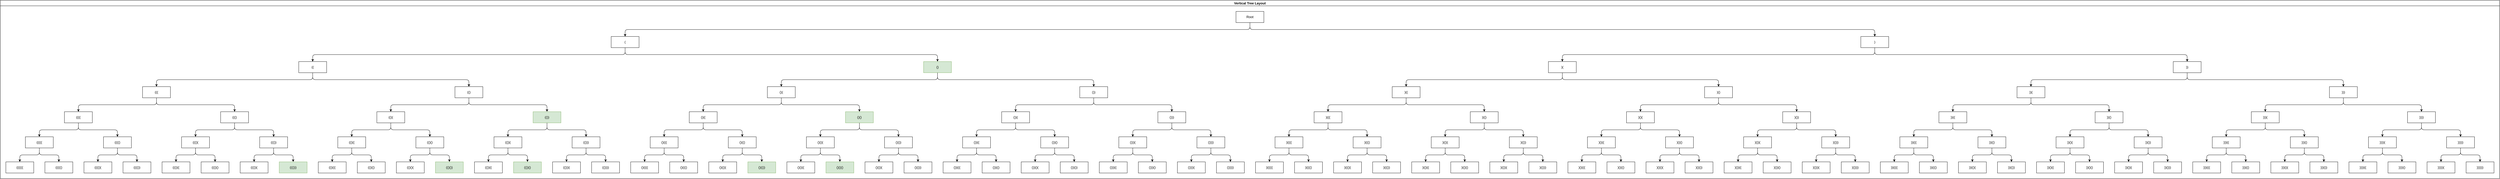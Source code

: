 <mxfile version="26.1.1">
  <diagram name="Page-1" id="nJAUH2nR-29Tj1ZS2kcn">
    <mxGraphModel dx="7958" dy="2873" grid="1" gridSize="10" guides="1" tooltips="1" connect="1" arrows="1" fold="1" page="1" pageScale="1" pageWidth="827" pageHeight="1169" math="0" shadow="0">
      <root>
        <mxCell id="0" />
        <mxCell id="1" parent="0" />
        <mxCell id="Sh8WYW3R7UGOPEOma0MA-6" value="Vertical Tree Layout" style="swimlane;startSize=20;horizontal=1;childLayout=treeLayout;horizontalTree=0;sortEdges=1;resizable=0;containerType=tree;fontSize=12;" vertex="1" parent="1">
          <mxGeometry x="170" y="60" width="8960" height="640" as="geometry" />
        </mxCell>
        <mxCell id="Sh8WYW3R7UGOPEOma0MA-7" value="Root" style="whiteSpace=wrap;html=1;" vertex="1" parent="Sh8WYW3R7UGOPEOma0MA-6">
          <mxGeometry x="4430" y="40" width="100" height="40" as="geometry" />
        </mxCell>
        <mxCell id="Sh8WYW3R7UGOPEOma0MA-8" value="(" style="whiteSpace=wrap;html=1;" vertex="1" parent="Sh8WYW3R7UGOPEOma0MA-6">
          <mxGeometry x="2190" y="130" width="100" height="40" as="geometry" />
        </mxCell>
        <mxCell id="Sh8WYW3R7UGOPEOma0MA-9" value="" style="edgeStyle=elbowEdgeStyle;elbow=vertical;html=1;rounded=1;curved=0;sourcePerimeterSpacing=0;targetPerimeterSpacing=0;startSize=6;endSize=6;" edge="1" parent="Sh8WYW3R7UGOPEOma0MA-6" source="Sh8WYW3R7UGOPEOma0MA-7" target="Sh8WYW3R7UGOPEOma0MA-8">
          <mxGeometry relative="1" as="geometry" />
        </mxCell>
        <mxCell id="Sh8WYW3R7UGOPEOma0MA-10" value=")" style="whiteSpace=wrap;html=1;" vertex="1" parent="Sh8WYW3R7UGOPEOma0MA-6">
          <mxGeometry x="6670" y="130" width="100" height="40" as="geometry" />
        </mxCell>
        <mxCell id="Sh8WYW3R7UGOPEOma0MA-11" value="" style="edgeStyle=elbowEdgeStyle;elbow=vertical;html=1;rounded=1;curved=0;sourcePerimeterSpacing=0;targetPerimeterSpacing=0;startSize=6;endSize=6;" edge="1" parent="Sh8WYW3R7UGOPEOma0MA-6" source="Sh8WYW3R7UGOPEOma0MA-7" target="Sh8WYW3R7UGOPEOma0MA-10">
          <mxGeometry relative="1" as="geometry" />
        </mxCell>
        <mxCell id="Sh8WYW3R7UGOPEOma0MA-16" value="" style="edgeStyle=elbowEdgeStyle;elbow=vertical;html=1;rounded=1;curved=0;sourcePerimeterSpacing=0;targetPerimeterSpacing=0;startSize=6;endSize=6;" edge="1" target="Sh8WYW3R7UGOPEOma0MA-17" source="Sh8WYW3R7UGOPEOma0MA-8" parent="Sh8WYW3R7UGOPEOma0MA-6">
          <mxGeometry relative="1" as="geometry">
            <mxPoint x="-124001.25" y="140" as="sourcePoint" />
          </mxGeometry>
        </mxCell>
        <mxCell id="Sh8WYW3R7UGOPEOma0MA-17" value="((" style="whiteSpace=wrap;html=1;" vertex="1" parent="Sh8WYW3R7UGOPEOma0MA-6">
          <mxGeometry x="1070" y="220" width="100" height="40" as="geometry" />
        </mxCell>
        <mxCell id="Sh8WYW3R7UGOPEOma0MA-18" value="" style="edgeStyle=elbowEdgeStyle;elbow=vertical;html=1;rounded=1;curved=0;sourcePerimeterSpacing=0;targetPerimeterSpacing=0;startSize=6;endSize=6;" edge="1" target="Sh8WYW3R7UGOPEOma0MA-19" source="Sh8WYW3R7UGOPEOma0MA-8" parent="Sh8WYW3R7UGOPEOma0MA-6">
          <mxGeometry relative="1" as="geometry">
            <mxPoint x="-124071.25" y="230" as="sourcePoint" />
          </mxGeometry>
        </mxCell>
        <mxCell id="Sh8WYW3R7UGOPEOma0MA-19" value="()" style="whiteSpace=wrap;html=1;fillColor=#d5e8d4;strokeColor=#82b366;" vertex="1" parent="Sh8WYW3R7UGOPEOma0MA-6">
          <mxGeometry x="3310" y="220" width="100" height="40" as="geometry" />
        </mxCell>
        <mxCell id="Sh8WYW3R7UGOPEOma0MA-20" value="" style="edgeStyle=elbowEdgeStyle;elbow=vertical;html=1;rounded=1;curved=0;sourcePerimeterSpacing=0;targetPerimeterSpacing=0;startSize=6;endSize=6;" edge="1" target="Sh8WYW3R7UGOPEOma0MA-21" source="Sh8WYW3R7UGOPEOma0MA-10" parent="Sh8WYW3R7UGOPEOma0MA-6">
          <mxGeometry relative="1" as="geometry">
            <mxPoint x="-123833.25" y="140" as="sourcePoint" />
          </mxGeometry>
        </mxCell>
        <mxCell id="Sh8WYW3R7UGOPEOma0MA-21" value=")(" style="whiteSpace=wrap;html=1;" vertex="1" parent="Sh8WYW3R7UGOPEOma0MA-6">
          <mxGeometry x="5550" y="220" width="100" height="40" as="geometry" />
        </mxCell>
        <mxCell id="Sh8WYW3R7UGOPEOma0MA-22" value="" style="edgeStyle=elbowEdgeStyle;elbow=vertical;html=1;rounded=1;curved=0;sourcePerimeterSpacing=0;targetPerimeterSpacing=0;startSize=6;endSize=6;" edge="1" target="Sh8WYW3R7UGOPEOma0MA-23" source="Sh8WYW3R7UGOPEOma0MA-10" parent="Sh8WYW3R7UGOPEOma0MA-6">
          <mxGeometry relative="1" as="geometry">
            <mxPoint x="-123728.25" y="230" as="sourcePoint" />
          </mxGeometry>
        </mxCell>
        <mxCell id="Sh8WYW3R7UGOPEOma0MA-23" value="))" style="whiteSpace=wrap;html=1;" vertex="1" parent="Sh8WYW3R7UGOPEOma0MA-6">
          <mxGeometry x="7790" y="220" width="100" height="40" as="geometry" />
        </mxCell>
        <mxCell id="Sh8WYW3R7UGOPEOma0MA-24" value="" style="edgeStyle=elbowEdgeStyle;elbow=vertical;html=1;rounded=1;curved=0;sourcePerimeterSpacing=0;targetPerimeterSpacing=0;startSize=6;endSize=6;" edge="1" target="Sh8WYW3R7UGOPEOma0MA-25" source="Sh8WYW3R7UGOPEOma0MA-17" parent="Sh8WYW3R7UGOPEOma0MA-6">
          <mxGeometry relative="1" as="geometry">
            <mxPoint x="-123763.25" y="230" as="sourcePoint" />
          </mxGeometry>
        </mxCell>
        <mxCell id="Sh8WYW3R7UGOPEOma0MA-25" value="(((" style="whiteSpace=wrap;html=1;" vertex="1" parent="Sh8WYW3R7UGOPEOma0MA-6">
          <mxGeometry x="510" y="310" width="100" height="40" as="geometry" />
        </mxCell>
        <mxCell id="Sh8WYW3R7UGOPEOma0MA-26" value="" style="edgeStyle=elbowEdgeStyle;elbow=vertical;html=1;rounded=1;curved=0;sourcePerimeterSpacing=0;targetPerimeterSpacing=0;startSize=6;endSize=6;" edge="1" target="Sh8WYW3R7UGOPEOma0MA-27" source="Sh8WYW3R7UGOPEOma0MA-17" parent="Sh8WYW3R7UGOPEOma0MA-6">
          <mxGeometry relative="1" as="geometry">
            <mxPoint x="-123833.25" y="320" as="sourcePoint" />
          </mxGeometry>
        </mxCell>
        <mxCell id="Sh8WYW3R7UGOPEOma0MA-27" value="(()" style="whiteSpace=wrap;html=1;" vertex="1" parent="Sh8WYW3R7UGOPEOma0MA-6">
          <mxGeometry x="1630" y="310" width="100" height="40" as="geometry" />
        </mxCell>
        <mxCell id="Sh8WYW3R7UGOPEOma0MA-28" value="" style="edgeStyle=elbowEdgeStyle;elbow=vertical;html=1;rounded=1;curved=0;sourcePerimeterSpacing=0;targetPerimeterSpacing=0;startSize=6;endSize=6;" edge="1" target="Sh8WYW3R7UGOPEOma0MA-29" source="Sh8WYW3R7UGOPEOma0MA-19" parent="Sh8WYW3R7UGOPEOma0MA-6">
          <mxGeometry relative="1" as="geometry">
            <mxPoint x="-123455.25" y="230" as="sourcePoint" />
          </mxGeometry>
        </mxCell>
        <mxCell id="Sh8WYW3R7UGOPEOma0MA-29" value="()(" style="whiteSpace=wrap;html=1;" vertex="1" parent="Sh8WYW3R7UGOPEOma0MA-6">
          <mxGeometry x="2750" y="310" width="100" height="40" as="geometry" />
        </mxCell>
        <mxCell id="Sh8WYW3R7UGOPEOma0MA-30" value="" style="edgeStyle=elbowEdgeStyle;elbow=vertical;html=1;rounded=1;curved=0;sourcePerimeterSpacing=0;targetPerimeterSpacing=0;startSize=6;endSize=6;" edge="1" target="Sh8WYW3R7UGOPEOma0MA-31" source="Sh8WYW3R7UGOPEOma0MA-19" parent="Sh8WYW3R7UGOPEOma0MA-6">
          <mxGeometry relative="1" as="geometry">
            <mxPoint x="-123353.75" y="320" as="sourcePoint" />
          </mxGeometry>
        </mxCell>
        <mxCell id="Sh8WYW3R7UGOPEOma0MA-31" value="())" style="whiteSpace=wrap;html=1;" vertex="1" parent="Sh8WYW3R7UGOPEOma0MA-6">
          <mxGeometry x="3870" y="310" width="100" height="40" as="geometry" />
        </mxCell>
        <mxCell id="Sh8WYW3R7UGOPEOma0MA-32" value="" style="edgeStyle=elbowEdgeStyle;elbow=vertical;html=1;rounded=1;curved=0;sourcePerimeterSpacing=0;targetPerimeterSpacing=0;startSize=6;endSize=6;" edge="1" target="Sh8WYW3R7UGOPEOma0MA-33" source="Sh8WYW3R7UGOPEOma0MA-21" parent="Sh8WYW3R7UGOPEOma0MA-6">
          <mxGeometry relative="1" as="geometry">
            <mxPoint x="-122685.25" y="230" as="sourcePoint" />
          </mxGeometry>
        </mxCell>
        <mxCell id="Sh8WYW3R7UGOPEOma0MA-33" value=")((" style="whiteSpace=wrap;html=1;" vertex="1" parent="Sh8WYW3R7UGOPEOma0MA-6">
          <mxGeometry x="4990" y="310" width="100" height="40" as="geometry" />
        </mxCell>
        <mxCell id="Sh8WYW3R7UGOPEOma0MA-34" value="" style="edgeStyle=elbowEdgeStyle;elbow=vertical;html=1;rounded=1;curved=0;sourcePerimeterSpacing=0;targetPerimeterSpacing=0;startSize=6;endSize=6;" edge="1" target="Sh8WYW3R7UGOPEOma0MA-35" source="Sh8WYW3R7UGOPEOma0MA-21" parent="Sh8WYW3R7UGOPEOma0MA-6">
          <mxGeometry relative="1" as="geometry">
            <mxPoint x="-122748.25" y="320" as="sourcePoint" />
          </mxGeometry>
        </mxCell>
        <mxCell id="Sh8WYW3R7UGOPEOma0MA-35" value=")()" style="whiteSpace=wrap;html=1;" vertex="1" parent="Sh8WYW3R7UGOPEOma0MA-6">
          <mxGeometry x="6110" y="310" width="100" height="40" as="geometry" />
        </mxCell>
        <mxCell id="Sh8WYW3R7UGOPEOma0MA-36" value="" style="edgeStyle=elbowEdgeStyle;elbow=vertical;html=1;rounded=1;curved=0;sourcePerimeterSpacing=0;targetPerimeterSpacing=0;startSize=6;endSize=6;" edge="1" target="Sh8WYW3R7UGOPEOma0MA-37" source="Sh8WYW3R7UGOPEOma0MA-23" parent="Sh8WYW3R7UGOPEOma0MA-6">
          <mxGeometry relative="1" as="geometry">
            <mxPoint x="-122160.25" y="230" as="sourcePoint" />
          </mxGeometry>
        </mxCell>
        <mxCell id="Sh8WYW3R7UGOPEOma0MA-37" value="))(" style="whiteSpace=wrap;html=1;" vertex="1" parent="Sh8WYW3R7UGOPEOma0MA-6">
          <mxGeometry x="7230" y="310" width="100" height="40" as="geometry" />
        </mxCell>
        <mxCell id="Sh8WYW3R7UGOPEOma0MA-38" value="" style="edgeStyle=elbowEdgeStyle;elbow=vertical;html=1;rounded=1;curved=0;sourcePerimeterSpacing=0;targetPerimeterSpacing=0;startSize=6;endSize=6;" edge="1" target="Sh8WYW3R7UGOPEOma0MA-39" source="Sh8WYW3R7UGOPEOma0MA-23" parent="Sh8WYW3R7UGOPEOma0MA-6">
          <mxGeometry relative="1" as="geometry">
            <mxPoint x="-122051.75" y="320" as="sourcePoint" />
          </mxGeometry>
        </mxCell>
        <mxCell id="Sh8WYW3R7UGOPEOma0MA-39" value=")))" style="whiteSpace=wrap;html=1;" vertex="1" parent="Sh8WYW3R7UGOPEOma0MA-6">
          <mxGeometry x="8350" y="310" width="100" height="40" as="geometry" />
        </mxCell>
        <mxCell id="Sh8WYW3R7UGOPEOma0MA-40" value="" style="edgeStyle=elbowEdgeStyle;elbow=vertical;html=1;rounded=1;curved=0;sourcePerimeterSpacing=0;targetPerimeterSpacing=0;startSize=6;endSize=6;" edge="1" target="Sh8WYW3R7UGOPEOma0MA-41" source="Sh8WYW3R7UGOPEOma0MA-25" parent="Sh8WYW3R7UGOPEOma0MA-6">
          <mxGeometry relative="1" as="geometry">
            <mxPoint x="-122839.25" y="320" as="sourcePoint" />
          </mxGeometry>
        </mxCell>
        <mxCell id="Sh8WYW3R7UGOPEOma0MA-41" value="((((" style="whiteSpace=wrap;html=1;" vertex="1" parent="Sh8WYW3R7UGOPEOma0MA-6">
          <mxGeometry x="230" y="400" width="100" height="40" as="geometry" />
        </mxCell>
        <mxCell id="Sh8WYW3R7UGOPEOma0MA-42" value="" style="edgeStyle=elbowEdgeStyle;elbow=vertical;html=1;rounded=1;curved=0;sourcePerimeterSpacing=0;targetPerimeterSpacing=0;startSize=6;endSize=6;" edge="1" target="Sh8WYW3R7UGOPEOma0MA-43" source="Sh8WYW3R7UGOPEOma0MA-25" parent="Sh8WYW3R7UGOPEOma0MA-6">
          <mxGeometry relative="1" as="geometry">
            <mxPoint x="-122909.25" y="410" as="sourcePoint" />
          </mxGeometry>
        </mxCell>
        <mxCell id="Sh8WYW3R7UGOPEOma0MA-43" value="((()" style="whiteSpace=wrap;html=1;" vertex="1" parent="Sh8WYW3R7UGOPEOma0MA-6">
          <mxGeometry x="790" y="400" width="100" height="40" as="geometry" />
        </mxCell>
        <mxCell id="Sh8WYW3R7UGOPEOma0MA-44" value="" style="edgeStyle=elbowEdgeStyle;elbow=vertical;html=1;rounded=1;curved=0;sourcePerimeterSpacing=0;targetPerimeterSpacing=0;startSize=6;endSize=6;" edge="1" target="Sh8WYW3R7UGOPEOma0MA-45" source="Sh8WYW3R7UGOPEOma0MA-27" parent="Sh8WYW3R7UGOPEOma0MA-6">
          <mxGeometry relative="1" as="geometry">
            <mxPoint x="-122251.25" y="320" as="sourcePoint" />
          </mxGeometry>
        </mxCell>
        <mxCell id="Sh8WYW3R7UGOPEOma0MA-45" value="(()(" style="whiteSpace=wrap;html=1;" vertex="1" parent="Sh8WYW3R7UGOPEOma0MA-6">
          <mxGeometry x="1350" y="400" width="100" height="40" as="geometry" />
        </mxCell>
        <mxCell id="Sh8WYW3R7UGOPEOma0MA-46" value="" style="edgeStyle=elbowEdgeStyle;elbow=vertical;html=1;rounded=1;curved=0;sourcePerimeterSpacing=0;targetPerimeterSpacing=0;startSize=6;endSize=6;" edge="1" target="Sh8WYW3R7UGOPEOma0MA-47" source="Sh8WYW3R7UGOPEOma0MA-27" parent="Sh8WYW3R7UGOPEOma0MA-6">
          <mxGeometry relative="1" as="geometry">
            <mxPoint x="-122151.5" y="410" as="sourcePoint" />
          </mxGeometry>
        </mxCell>
        <mxCell id="Sh8WYW3R7UGOPEOma0MA-47" value="(())" style="whiteSpace=wrap;html=1;fillColor=#d5e8d4;strokeColor=#82b366;" vertex="1" parent="Sh8WYW3R7UGOPEOma0MA-6">
          <mxGeometry x="1910" y="400" width="100" height="40" as="geometry" />
        </mxCell>
        <mxCell id="Sh8WYW3R7UGOPEOma0MA-48" value="" style="edgeStyle=elbowEdgeStyle;elbow=vertical;html=1;rounded=1;curved=0;sourcePerimeterSpacing=0;targetPerimeterSpacing=0;startSize=6;endSize=6;" edge="1" target="Sh8WYW3R7UGOPEOma0MA-49" source="Sh8WYW3R7UGOPEOma0MA-29" parent="Sh8WYW3R7UGOPEOma0MA-6">
          <mxGeometry relative="1" as="geometry">
            <mxPoint x="-121194.25" y="320" as="sourcePoint" />
          </mxGeometry>
        </mxCell>
        <mxCell id="Sh8WYW3R7UGOPEOma0MA-49" value="()((" style="whiteSpace=wrap;html=1;" vertex="1" parent="Sh8WYW3R7UGOPEOma0MA-6">
          <mxGeometry x="2470" y="400" width="100" height="40" as="geometry" />
        </mxCell>
        <mxCell id="Sh8WYW3R7UGOPEOma0MA-50" value="" style="edgeStyle=elbowEdgeStyle;elbow=vertical;html=1;rounded=1;curved=0;sourcePerimeterSpacing=0;targetPerimeterSpacing=0;startSize=6;endSize=6;" edge="1" target="Sh8WYW3R7UGOPEOma0MA-51" source="Sh8WYW3R7UGOPEOma0MA-29" parent="Sh8WYW3R7UGOPEOma0MA-6">
          <mxGeometry relative="1" as="geometry">
            <mxPoint x="-121260.75" y="410" as="sourcePoint" />
          </mxGeometry>
        </mxCell>
        <mxCell id="Sh8WYW3R7UGOPEOma0MA-51" value="()()" style="whiteSpace=wrap;html=1;fillColor=#d5e8d4;strokeColor=#82b366;" vertex="1" parent="Sh8WYW3R7UGOPEOma0MA-6">
          <mxGeometry x="3030" y="400" width="100" height="40" as="geometry" />
        </mxCell>
        <mxCell id="Sh8WYW3R7UGOPEOma0MA-52" value="" style="edgeStyle=elbowEdgeStyle;elbow=vertical;html=1;rounded=1;curved=0;sourcePerimeterSpacing=0;targetPerimeterSpacing=0;startSize=6;endSize=6;" edge="1" target="Sh8WYW3R7UGOPEOma0MA-53" source="Sh8WYW3R7UGOPEOma0MA-31" parent="Sh8WYW3R7UGOPEOma0MA-6">
          <mxGeometry relative="1" as="geometry">
            <mxPoint x="-120357.75" y="320" as="sourcePoint" />
          </mxGeometry>
        </mxCell>
        <mxCell id="Sh8WYW3R7UGOPEOma0MA-53" value="())(" style="whiteSpace=wrap;html=1;" vertex="1" parent="Sh8WYW3R7UGOPEOma0MA-6">
          <mxGeometry x="3590" y="400" width="100" height="40" as="geometry" />
        </mxCell>
        <mxCell id="Sh8WYW3R7UGOPEOma0MA-54" value="" style="edgeStyle=elbowEdgeStyle;elbow=vertical;html=1;rounded=1;curved=0;sourcePerimeterSpacing=0;targetPerimeterSpacing=0;startSize=6;endSize=6;" edge="1" target="Sh8WYW3R7UGOPEOma0MA-55" source="Sh8WYW3R7UGOPEOma0MA-31" parent="Sh8WYW3R7UGOPEOma0MA-6">
          <mxGeometry relative="1" as="geometry">
            <mxPoint x="-120254.5" y="410" as="sourcePoint" />
          </mxGeometry>
        </mxCell>
        <mxCell id="Sh8WYW3R7UGOPEOma0MA-55" value="()))" style="whiteSpace=wrap;html=1;" vertex="1" parent="Sh8WYW3R7UGOPEOma0MA-6">
          <mxGeometry x="4150" y="400" width="100" height="40" as="geometry" />
        </mxCell>
        <mxCell id="Sh8WYW3R7UGOPEOma0MA-56" value="" style="edgeStyle=elbowEdgeStyle;elbow=vertical;html=1;rounded=1;curved=0;sourcePerimeterSpacing=0;targetPerimeterSpacing=0;startSize=6;endSize=6;" edge="1" target="Sh8WYW3R7UGOPEOma0MA-57" source="Sh8WYW3R7UGOPEOma0MA-33" parent="Sh8WYW3R7UGOPEOma0MA-6">
          <mxGeometry relative="1" as="geometry">
            <mxPoint x="-119087.25" y="320" as="sourcePoint" />
          </mxGeometry>
        </mxCell>
        <mxCell id="Sh8WYW3R7UGOPEOma0MA-57" value=")(((" style="whiteSpace=wrap;html=1;" vertex="1" parent="Sh8WYW3R7UGOPEOma0MA-6">
          <mxGeometry x="4710" y="400" width="100" height="40" as="geometry" />
        </mxCell>
        <mxCell id="Sh8WYW3R7UGOPEOma0MA-58" value="" style="edgeStyle=elbowEdgeStyle;elbow=vertical;html=1;rounded=1;curved=0;sourcePerimeterSpacing=0;targetPerimeterSpacing=0;startSize=6;endSize=6;" edge="1" target="Sh8WYW3R7UGOPEOma0MA-59" source="Sh8WYW3R7UGOPEOma0MA-33" parent="Sh8WYW3R7UGOPEOma0MA-6">
          <mxGeometry relative="1" as="geometry">
            <mxPoint x="-119150.25" y="410" as="sourcePoint" />
          </mxGeometry>
        </mxCell>
        <mxCell id="Sh8WYW3R7UGOPEOma0MA-59" value=")(()" style="whiteSpace=wrap;html=1;" vertex="1" parent="Sh8WYW3R7UGOPEOma0MA-6">
          <mxGeometry x="5270" y="400" width="100" height="40" as="geometry" />
        </mxCell>
        <mxCell id="Sh8WYW3R7UGOPEOma0MA-60" value="" style="edgeStyle=elbowEdgeStyle;elbow=vertical;html=1;rounded=1;curved=0;sourcePerimeterSpacing=0;targetPerimeterSpacing=0;startSize=6;endSize=6;" edge="1" target="Sh8WYW3R7UGOPEOma0MA-61" source="Sh8WYW3R7UGOPEOma0MA-35" parent="Sh8WYW3R7UGOPEOma0MA-6">
          <mxGeometry relative="1" as="geometry">
            <mxPoint x="-118072.25" y="320" as="sourcePoint" />
          </mxGeometry>
        </mxCell>
        <mxCell id="Sh8WYW3R7UGOPEOma0MA-61" value=")()(" style="whiteSpace=wrap;html=1;" vertex="1" parent="Sh8WYW3R7UGOPEOma0MA-6">
          <mxGeometry x="5830" y="400" width="100" height="40" as="geometry" />
        </mxCell>
        <mxCell id="Sh8WYW3R7UGOPEOma0MA-62" value="" style="edgeStyle=elbowEdgeStyle;elbow=vertical;html=1;rounded=1;curved=0;sourcePerimeterSpacing=0;targetPerimeterSpacing=0;startSize=6;endSize=6;" edge="1" target="Sh8WYW3R7UGOPEOma0MA-63" source="Sh8WYW3R7UGOPEOma0MA-35" parent="Sh8WYW3R7UGOPEOma0MA-6">
          <mxGeometry relative="1" as="geometry">
            <mxPoint x="-117965.5" y="410" as="sourcePoint" />
          </mxGeometry>
        </mxCell>
        <mxCell id="Sh8WYW3R7UGOPEOma0MA-63" value=")())" style="whiteSpace=wrap;html=1;" vertex="1" parent="Sh8WYW3R7UGOPEOma0MA-6">
          <mxGeometry x="6390" y="400" width="100" height="40" as="geometry" />
        </mxCell>
        <mxCell id="Sh8WYW3R7UGOPEOma0MA-64" value="" style="edgeStyle=elbowEdgeStyle;elbow=vertical;html=1;rounded=1;curved=0;sourcePerimeterSpacing=0;targetPerimeterSpacing=0;startSize=6;endSize=6;" edge="1" target="Sh8WYW3R7UGOPEOma0MA-65" source="Sh8WYW3R7UGOPEOma0MA-37" parent="Sh8WYW3R7UGOPEOma0MA-6">
          <mxGeometry relative="1" as="geometry">
            <mxPoint x="-116658.25" y="320" as="sourcePoint" />
          </mxGeometry>
        </mxCell>
        <mxCell id="Sh8WYW3R7UGOPEOma0MA-65" value="))((" style="whiteSpace=wrap;html=1;" vertex="1" parent="Sh8WYW3R7UGOPEOma0MA-6">
          <mxGeometry x="6950" y="400" width="100" height="40" as="geometry" />
        </mxCell>
        <mxCell id="Sh8WYW3R7UGOPEOma0MA-66" value="" style="edgeStyle=elbowEdgeStyle;elbow=vertical;html=1;rounded=1;curved=0;sourcePerimeterSpacing=0;targetPerimeterSpacing=0;startSize=6;endSize=6;" edge="1" target="Sh8WYW3R7UGOPEOma0MA-67" source="Sh8WYW3R7UGOPEOma0MA-37" parent="Sh8WYW3R7UGOPEOma0MA-6">
          <mxGeometry relative="1" as="geometry">
            <mxPoint x="-116717.75" y="410" as="sourcePoint" />
          </mxGeometry>
        </mxCell>
        <mxCell id="Sh8WYW3R7UGOPEOma0MA-67" value="))()" style="whiteSpace=wrap;html=1;" vertex="1" parent="Sh8WYW3R7UGOPEOma0MA-6">
          <mxGeometry x="7510" y="400" width="100" height="40" as="geometry" />
        </mxCell>
        <mxCell id="Sh8WYW3R7UGOPEOma0MA-68" value="" style="edgeStyle=elbowEdgeStyle;elbow=vertical;html=1;rounded=1;curved=0;sourcePerimeterSpacing=0;targetPerimeterSpacing=0;startSize=6;endSize=6;" edge="1" target="Sh8WYW3R7UGOPEOma0MA-69" source="Sh8WYW3R7UGOPEOma0MA-39" parent="Sh8WYW3R7UGOPEOma0MA-6">
          <mxGeometry relative="1" as="geometry">
            <mxPoint x="-115534.75" y="320" as="sourcePoint" />
          </mxGeometry>
        </mxCell>
        <mxCell id="Sh8WYW3R7UGOPEOma0MA-69" value=")))(" style="whiteSpace=wrap;html=1;" vertex="1" parent="Sh8WYW3R7UGOPEOma0MA-6">
          <mxGeometry x="8070" y="400" width="100" height="40" as="geometry" />
        </mxCell>
        <mxCell id="Sh8WYW3R7UGOPEOma0MA-70" value="" style="edgeStyle=elbowEdgeStyle;elbow=vertical;html=1;rounded=1;curved=0;sourcePerimeterSpacing=0;targetPerimeterSpacing=0;startSize=6;endSize=6;" edge="1" target="Sh8WYW3R7UGOPEOma0MA-71" source="Sh8WYW3R7UGOPEOma0MA-39" parent="Sh8WYW3R7UGOPEOma0MA-6">
          <mxGeometry relative="1" as="geometry">
            <mxPoint x="-115424.5" y="410" as="sourcePoint" />
          </mxGeometry>
        </mxCell>
        <mxCell id="Sh8WYW3R7UGOPEOma0MA-71" value="))))" style="whiteSpace=wrap;html=1;" vertex="1" parent="Sh8WYW3R7UGOPEOma0MA-6">
          <mxGeometry x="8630" y="400" width="100" height="40" as="geometry" />
        </mxCell>
        <mxCell id="Sh8WYW3R7UGOPEOma0MA-72" value="" style="edgeStyle=elbowEdgeStyle;elbow=vertical;html=1;rounded=1;curved=0;sourcePerimeterSpacing=0;targetPerimeterSpacing=0;startSize=6;endSize=6;" edge="1" target="Sh8WYW3R7UGOPEOma0MA-73" source="Sh8WYW3R7UGOPEOma0MA-41" parent="Sh8WYW3R7UGOPEOma0MA-6">
          <mxGeometry relative="1" as="geometry">
            <mxPoint x="-117323.25" y="410" as="sourcePoint" />
          </mxGeometry>
        </mxCell>
        <mxCell id="Sh8WYW3R7UGOPEOma0MA-73" value="(((((" style="whiteSpace=wrap;html=1;" vertex="1" parent="Sh8WYW3R7UGOPEOma0MA-6">
          <mxGeometry x="90" y="490" width="100" height="40" as="geometry" />
        </mxCell>
        <mxCell id="Sh8WYW3R7UGOPEOma0MA-74" value="" style="edgeStyle=elbowEdgeStyle;elbow=vertical;html=1;rounded=1;curved=0;sourcePerimeterSpacing=0;targetPerimeterSpacing=0;startSize=6;endSize=6;" edge="1" target="Sh8WYW3R7UGOPEOma0MA-75" source="Sh8WYW3R7UGOPEOma0MA-41" parent="Sh8WYW3R7UGOPEOma0MA-6">
          <mxGeometry relative="1" as="geometry">
            <mxPoint x="-117393.25" y="500" as="sourcePoint" />
          </mxGeometry>
        </mxCell>
        <mxCell id="Sh8WYW3R7UGOPEOma0MA-75" value="(((()" style="whiteSpace=wrap;html=1;" vertex="1" parent="Sh8WYW3R7UGOPEOma0MA-6">
          <mxGeometry x="370" y="490" width="100" height="40" as="geometry" />
        </mxCell>
        <mxCell id="Sh8WYW3R7UGOPEOma0MA-76" value="" style="edgeStyle=elbowEdgeStyle;elbow=vertical;html=1;rounded=1;curved=0;sourcePerimeterSpacing=0;targetPerimeterSpacing=0;startSize=6;endSize=6;" edge="1" target="Sh8WYW3R7UGOPEOma0MA-77" source="Sh8WYW3R7UGOPEOma0MA-43" parent="Sh8WYW3R7UGOPEOma0MA-6">
          <mxGeometry relative="1" as="geometry">
            <mxPoint x="-116175.25" y="410" as="sourcePoint" />
          </mxGeometry>
        </mxCell>
        <mxCell id="Sh8WYW3R7UGOPEOma0MA-77" value="((()(" style="whiteSpace=wrap;html=1;" vertex="1" parent="Sh8WYW3R7UGOPEOma0MA-6">
          <mxGeometry x="650" y="490" width="100" height="40" as="geometry" />
        </mxCell>
        <mxCell id="Sh8WYW3R7UGOPEOma0MA-78" value="" style="edgeStyle=elbowEdgeStyle;elbow=vertical;html=1;rounded=1;curved=0;sourcePerimeterSpacing=0;targetPerimeterSpacing=0;startSize=6;endSize=6;" edge="1" target="Sh8WYW3R7UGOPEOma0MA-79" source="Sh8WYW3R7UGOPEOma0MA-43" parent="Sh8WYW3R7UGOPEOma0MA-6">
          <mxGeometry relative="1" as="geometry">
            <mxPoint x="-116076.375" y="500" as="sourcePoint" />
          </mxGeometry>
        </mxCell>
        <mxCell id="Sh8WYW3R7UGOPEOma0MA-79" value="((())" style="whiteSpace=wrap;html=1;" vertex="1" parent="Sh8WYW3R7UGOPEOma0MA-6">
          <mxGeometry x="930" y="490" width="100" height="40" as="geometry" />
        </mxCell>
        <mxCell id="Sh8WYW3R7UGOPEOma0MA-80" value="" style="edgeStyle=elbowEdgeStyle;elbow=vertical;html=1;rounded=1;curved=0;sourcePerimeterSpacing=0;targetPerimeterSpacing=0;startSize=6;endSize=6;" edge="1" target="Sh8WYW3R7UGOPEOma0MA-81" source="Sh8WYW3R7UGOPEOma0MA-45" parent="Sh8WYW3R7UGOPEOma0MA-6">
          <mxGeometry relative="1" as="geometry">
            <mxPoint x="-114554.75" y="410" as="sourcePoint" />
          </mxGeometry>
        </mxCell>
        <mxCell id="Sh8WYW3R7UGOPEOma0MA-81" value="(()((" style="whiteSpace=wrap;html=1;" vertex="1" parent="Sh8WYW3R7UGOPEOma0MA-6">
          <mxGeometry x="1210" y="490" width="100" height="40" as="geometry" />
        </mxCell>
        <mxCell id="Sh8WYW3R7UGOPEOma0MA-82" value="" style="edgeStyle=elbowEdgeStyle;elbow=vertical;html=1;rounded=1;curved=0;sourcePerimeterSpacing=0;targetPerimeterSpacing=0;startSize=6;endSize=6;" edge="1" target="Sh8WYW3R7UGOPEOma0MA-83" source="Sh8WYW3R7UGOPEOma0MA-45" parent="Sh8WYW3R7UGOPEOma0MA-6">
          <mxGeometry relative="1" as="geometry">
            <mxPoint x="-114623" y="500" as="sourcePoint" />
          </mxGeometry>
        </mxCell>
        <mxCell id="Sh8WYW3R7UGOPEOma0MA-83" value="(()()" style="whiteSpace=wrap;html=1;" vertex="1" parent="Sh8WYW3R7UGOPEOma0MA-6">
          <mxGeometry x="1490" y="490" width="100" height="40" as="geometry" />
        </mxCell>
        <mxCell id="Sh8WYW3R7UGOPEOma0MA-84" value="" style="edgeStyle=elbowEdgeStyle;elbow=vertical;html=1;rounded=1;curved=0;sourcePerimeterSpacing=0;targetPerimeterSpacing=0;startSize=6;endSize=6;" edge="1" target="Sh8WYW3R7UGOPEOma0MA-85" source="Sh8WYW3R7UGOPEOma0MA-47" parent="Sh8WYW3R7UGOPEOma0MA-6">
          <mxGeometry relative="1" as="geometry">
            <mxPoint x="-113142.5" y="410" as="sourcePoint" />
          </mxGeometry>
        </mxCell>
        <mxCell id="Sh8WYW3R7UGOPEOma0MA-85" value="(())(" style="whiteSpace=wrap;html=1;" vertex="1" parent="Sh8WYW3R7UGOPEOma0MA-6">
          <mxGeometry x="1770" y="490" width="100" height="40" as="geometry" />
        </mxCell>
        <mxCell id="Sh8WYW3R7UGOPEOma0MA-86" value="" style="edgeStyle=elbowEdgeStyle;elbow=vertical;html=1;rounded=1;curved=0;sourcePerimeterSpacing=0;targetPerimeterSpacing=0;startSize=6;endSize=6;" edge="1" target="Sh8WYW3R7UGOPEOma0MA-87" source="Sh8WYW3R7UGOPEOma0MA-47" parent="Sh8WYW3R7UGOPEOma0MA-6">
          <mxGeometry relative="1" as="geometry">
            <mxPoint x="-113041.875" y="500" as="sourcePoint" />
          </mxGeometry>
        </mxCell>
        <mxCell id="Sh8WYW3R7UGOPEOma0MA-87" value="(()))" style="whiteSpace=wrap;html=1;" vertex="1" parent="Sh8WYW3R7UGOPEOma0MA-6">
          <mxGeometry x="2050" y="490" width="100" height="40" as="geometry" />
        </mxCell>
        <mxCell id="Sh8WYW3R7UGOPEOma0MA-88" value="" style="edgeStyle=elbowEdgeStyle;elbow=vertical;html=1;rounded=1;curved=0;sourcePerimeterSpacing=0;targetPerimeterSpacing=0;startSize=6;endSize=6;" edge="1" target="Sh8WYW3R7UGOPEOma0MA-89" source="Sh8WYW3R7UGOPEOma0MA-49" parent="Sh8WYW3R7UGOPEOma0MA-6">
          <mxGeometry relative="1" as="geometry">
            <mxPoint x="-111275.25" y="410" as="sourcePoint" />
          </mxGeometry>
        </mxCell>
        <mxCell id="Sh8WYW3R7UGOPEOma0MA-89" value="()(((" style="whiteSpace=wrap;html=1;" vertex="1" parent="Sh8WYW3R7UGOPEOma0MA-6">
          <mxGeometry x="2330" y="490" width="100" height="40" as="geometry" />
        </mxCell>
        <mxCell id="Sh8WYW3R7UGOPEOma0MA-90" value="" style="edgeStyle=elbowEdgeStyle;elbow=vertical;html=1;rounded=1;curved=0;sourcePerimeterSpacing=0;targetPerimeterSpacing=0;startSize=6;endSize=6;" edge="1" target="Sh8WYW3R7UGOPEOma0MA-91" source="Sh8WYW3R7UGOPEOma0MA-49" parent="Sh8WYW3R7UGOPEOma0MA-6">
          <mxGeometry relative="1" as="geometry">
            <mxPoint x="-111341.75" y="500" as="sourcePoint" />
          </mxGeometry>
        </mxCell>
        <mxCell id="Sh8WYW3R7UGOPEOma0MA-91" value="()(()" style="whiteSpace=wrap;html=1;" vertex="1" parent="Sh8WYW3R7UGOPEOma0MA-6">
          <mxGeometry x="2610" y="490" width="100" height="40" as="geometry" />
        </mxCell>
        <mxCell id="Sh8WYW3R7UGOPEOma0MA-92" value="" style="edgeStyle=elbowEdgeStyle;elbow=vertical;html=1;rounded=1;curved=0;sourcePerimeterSpacing=0;targetPerimeterSpacing=0;startSize=6;endSize=6;" edge="1" target="Sh8WYW3R7UGOPEOma0MA-93" source="Sh8WYW3R7UGOPEOma0MA-51" parent="Sh8WYW3R7UGOPEOma0MA-6">
          <mxGeometry relative="1" as="geometry">
            <mxPoint x="-109633.75" y="410" as="sourcePoint" />
          </mxGeometry>
        </mxCell>
        <mxCell id="Sh8WYW3R7UGOPEOma0MA-93" value="()()(" style="whiteSpace=wrap;html=1;" vertex="1" parent="Sh8WYW3R7UGOPEOma0MA-6">
          <mxGeometry x="2890" y="490" width="100" height="40" as="geometry" />
        </mxCell>
        <mxCell id="Sh8WYW3R7UGOPEOma0MA-94" value="" style="edgeStyle=elbowEdgeStyle;elbow=vertical;html=1;rounded=1;curved=0;sourcePerimeterSpacing=0;targetPerimeterSpacing=0;startSize=6;endSize=6;" edge="1" target="Sh8WYW3R7UGOPEOma0MA-95" source="Sh8WYW3R7UGOPEOma0MA-51" parent="Sh8WYW3R7UGOPEOma0MA-6">
          <mxGeometry relative="1" as="geometry">
            <mxPoint x="-109531.375" y="500" as="sourcePoint" />
          </mxGeometry>
        </mxCell>
        <mxCell id="Sh8WYW3R7UGOPEOma0MA-95" value="()())" style="whiteSpace=wrap;html=1;" vertex="1" parent="Sh8WYW3R7UGOPEOma0MA-6">
          <mxGeometry x="3170" y="490" width="100" height="40" as="geometry" />
        </mxCell>
        <mxCell id="Sh8WYW3R7UGOPEOma0MA-96" value="" style="edgeStyle=elbowEdgeStyle;elbow=vertical;html=1;rounded=1;curved=0;sourcePerimeterSpacing=0;targetPerimeterSpacing=0;startSize=6;endSize=6;" edge="1" target="Sh8WYW3R7UGOPEOma0MA-97" source="Sh8WYW3R7UGOPEOma0MA-53" parent="Sh8WYW3R7UGOPEOma0MA-6">
          <mxGeometry relative="1" as="geometry">
            <mxPoint x="-107554.75" y="410" as="sourcePoint" />
          </mxGeometry>
        </mxCell>
        <mxCell id="Sh8WYW3R7UGOPEOma0MA-97" value="())((" style="whiteSpace=wrap;html=1;" vertex="1" parent="Sh8WYW3R7UGOPEOma0MA-6">
          <mxGeometry x="3450" y="490" width="100" height="40" as="geometry" />
        </mxCell>
        <mxCell id="Sh8WYW3R7UGOPEOma0MA-98" value="" style="edgeStyle=elbowEdgeStyle;elbow=vertical;html=1;rounded=1;curved=0;sourcePerimeterSpacing=0;targetPerimeterSpacing=0;startSize=6;endSize=6;" edge="1" target="Sh8WYW3R7UGOPEOma0MA-99" source="Sh8WYW3R7UGOPEOma0MA-53" parent="Sh8WYW3R7UGOPEOma0MA-6">
          <mxGeometry relative="1" as="geometry">
            <mxPoint x="-107619.5" y="500" as="sourcePoint" />
          </mxGeometry>
        </mxCell>
        <mxCell id="Sh8WYW3R7UGOPEOma0MA-99" value="())()" style="whiteSpace=wrap;html=1;" vertex="1" parent="Sh8WYW3R7UGOPEOma0MA-6">
          <mxGeometry x="3730" y="490" width="100" height="40" as="geometry" />
        </mxCell>
        <mxCell id="Sh8WYW3R7UGOPEOma0MA-100" value="" style="edgeStyle=elbowEdgeStyle;elbow=vertical;html=1;rounded=1;curved=0;sourcePerimeterSpacing=0;targetPerimeterSpacing=0;startSize=6;endSize=6;" edge="1" target="Sh8WYW3R7UGOPEOma0MA-101" source="Sh8WYW3R7UGOPEOma0MA-55" parent="Sh8WYW3R7UGOPEOma0MA-6">
          <mxGeometry relative="1" as="geometry">
            <mxPoint x="-105719" y="410" as="sourcePoint" />
          </mxGeometry>
        </mxCell>
        <mxCell id="Sh8WYW3R7UGOPEOma0MA-101" value="()))(" style="whiteSpace=wrap;html=1;" vertex="1" parent="Sh8WYW3R7UGOPEOma0MA-6">
          <mxGeometry x="4010" y="490" width="100" height="40" as="geometry" />
        </mxCell>
        <mxCell id="Sh8WYW3R7UGOPEOma0MA-102" value="" style="edgeStyle=elbowEdgeStyle;elbow=vertical;html=1;rounded=1;curved=0;sourcePerimeterSpacing=0;targetPerimeterSpacing=0;startSize=6;endSize=6;" edge="1" target="Sh8WYW3R7UGOPEOma0MA-103" source="Sh8WYW3R7UGOPEOma0MA-55" parent="Sh8WYW3R7UGOPEOma0MA-6">
          <mxGeometry relative="1" as="geometry">
            <mxPoint x="-105614.875" y="500" as="sourcePoint" />
          </mxGeometry>
        </mxCell>
        <mxCell id="Sh8WYW3R7UGOPEOma0MA-103" value="())))" style="whiteSpace=wrap;html=1;" vertex="1" parent="Sh8WYW3R7UGOPEOma0MA-6">
          <mxGeometry x="4290" y="490" width="100" height="40" as="geometry" />
        </mxCell>
        <mxCell id="Sh8WYW3R7UGOPEOma0MA-104" value="" style="edgeStyle=elbowEdgeStyle;elbow=vertical;html=1;rounded=1;curved=0;sourcePerimeterSpacing=0;targetPerimeterSpacing=0;startSize=6;endSize=6;" edge="1" target="Sh8WYW3R7UGOPEOma0MA-105" source="Sh8WYW3R7UGOPEOma0MA-57" parent="Sh8WYW3R7UGOPEOma0MA-6">
          <mxGeometry relative="1" as="geometry">
            <mxPoint x="-103463.25" y="410" as="sourcePoint" />
          </mxGeometry>
        </mxCell>
        <mxCell id="Sh8WYW3R7UGOPEOma0MA-105" value=")((((" style="whiteSpace=wrap;html=1;" vertex="1" parent="Sh8WYW3R7UGOPEOma0MA-6">
          <mxGeometry x="4570" y="490" width="100" height="40" as="geometry" />
        </mxCell>
        <mxCell id="Sh8WYW3R7UGOPEOma0MA-106" value="" style="edgeStyle=elbowEdgeStyle;elbow=vertical;html=1;rounded=1;curved=0;sourcePerimeterSpacing=0;targetPerimeterSpacing=0;startSize=6;endSize=6;" edge="1" target="Sh8WYW3R7UGOPEOma0MA-107" source="Sh8WYW3R7UGOPEOma0MA-57" parent="Sh8WYW3R7UGOPEOma0MA-6">
          <mxGeometry relative="1" as="geometry">
            <mxPoint x="-103526.25" y="500" as="sourcePoint" />
          </mxGeometry>
        </mxCell>
        <mxCell id="Sh8WYW3R7UGOPEOma0MA-107" value=")((()" style="whiteSpace=wrap;html=1;" vertex="1" parent="Sh8WYW3R7UGOPEOma0MA-6">
          <mxGeometry x="4850" y="490" width="100" height="40" as="geometry" />
        </mxCell>
        <mxCell id="Sh8WYW3R7UGOPEOma0MA-108" value="" style="edgeStyle=elbowEdgeStyle;elbow=vertical;html=1;rounded=1;curved=0;sourcePerimeterSpacing=0;targetPerimeterSpacing=0;startSize=6;endSize=6;" edge="1" target="Sh8WYW3R7UGOPEOma0MA-109" source="Sh8WYW3R7UGOPEOma0MA-59" parent="Sh8WYW3R7UGOPEOma0MA-6">
          <mxGeometry relative="1" as="geometry">
            <mxPoint x="-101468.25" y="410" as="sourcePoint" />
          </mxGeometry>
        </mxCell>
        <mxCell id="Sh8WYW3R7UGOPEOma0MA-109" value=")(()(" style="whiteSpace=wrap;html=1;" vertex="1" parent="Sh8WYW3R7UGOPEOma0MA-6">
          <mxGeometry x="5130" y="490" width="100" height="40" as="geometry" />
        </mxCell>
        <mxCell id="Sh8WYW3R7UGOPEOma0MA-110" value="" style="edgeStyle=elbowEdgeStyle;elbow=vertical;html=1;rounded=1;curved=0;sourcePerimeterSpacing=0;targetPerimeterSpacing=0;startSize=6;endSize=6;" edge="1" target="Sh8WYW3R7UGOPEOma0MA-111" source="Sh8WYW3R7UGOPEOma0MA-59" parent="Sh8WYW3R7UGOPEOma0MA-6">
          <mxGeometry relative="1" as="geometry">
            <mxPoint x="-101362.375" y="500" as="sourcePoint" />
          </mxGeometry>
        </mxCell>
        <mxCell id="Sh8WYW3R7UGOPEOma0MA-111" value=")(())" style="whiteSpace=wrap;html=1;" vertex="1" parent="Sh8WYW3R7UGOPEOma0MA-6">
          <mxGeometry x="5410" y="490" width="100" height="40" as="geometry" />
        </mxCell>
        <mxCell id="Sh8WYW3R7UGOPEOma0MA-112" value="" style="edgeStyle=elbowEdgeStyle;elbow=vertical;html=1;rounded=1;curved=0;sourcePerimeterSpacing=0;targetPerimeterSpacing=0;startSize=6;endSize=6;" edge="1" target="Sh8WYW3R7UGOPEOma0MA-113" source="Sh8WYW3R7UGOPEOma0MA-61" parent="Sh8WYW3R7UGOPEOma0MA-6">
          <mxGeometry relative="1" as="geometry">
            <mxPoint x="-99070.75" y="410" as="sourcePoint" />
          </mxGeometry>
        </mxCell>
        <mxCell id="Sh8WYW3R7UGOPEOma0MA-113" value=")()((" style="whiteSpace=wrap;html=1;" vertex="1" parent="Sh8WYW3R7UGOPEOma0MA-6">
          <mxGeometry x="5690" y="490" width="100" height="40" as="geometry" />
        </mxCell>
        <mxCell id="Sh8WYW3R7UGOPEOma0MA-114" value="" style="edgeStyle=elbowEdgeStyle;elbow=vertical;html=1;rounded=1;curved=0;sourcePerimeterSpacing=0;targetPerimeterSpacing=0;startSize=6;endSize=6;" edge="1" target="Sh8WYW3R7UGOPEOma0MA-115" source="Sh8WYW3R7UGOPEOma0MA-61" parent="Sh8WYW3R7UGOPEOma0MA-6">
          <mxGeometry relative="1" as="geometry">
            <mxPoint x="-99132" y="500" as="sourcePoint" />
          </mxGeometry>
        </mxCell>
        <mxCell id="Sh8WYW3R7UGOPEOma0MA-115" value=")()()" style="whiteSpace=wrap;html=1;" vertex="1" parent="Sh8WYW3R7UGOPEOma0MA-6">
          <mxGeometry x="5970" y="490" width="100" height="40" as="geometry" />
        </mxCell>
        <mxCell id="Sh8WYW3R7UGOPEOma0MA-116" value="" style="edgeStyle=elbowEdgeStyle;elbow=vertical;html=1;rounded=1;curved=0;sourcePerimeterSpacing=0;targetPerimeterSpacing=0;startSize=6;endSize=6;" edge="1" target="Sh8WYW3R7UGOPEOma0MA-117" source="Sh8WYW3R7UGOPEOma0MA-63" parent="Sh8WYW3R7UGOPEOma0MA-6">
          <mxGeometry relative="1" as="geometry">
            <mxPoint x="-96951.5" y="410" as="sourcePoint" />
          </mxGeometry>
        </mxCell>
        <mxCell id="Sh8WYW3R7UGOPEOma0MA-117" value=")())(" style="whiteSpace=wrap;html=1;" vertex="1" parent="Sh8WYW3R7UGOPEOma0MA-6">
          <mxGeometry x="6250" y="490" width="100" height="40" as="geometry" />
        </mxCell>
        <mxCell id="Sh8WYW3R7UGOPEOma0MA-118" value="" style="edgeStyle=elbowEdgeStyle;elbow=vertical;html=1;rounded=1;curved=0;sourcePerimeterSpacing=0;targetPerimeterSpacing=0;startSize=6;endSize=6;" edge="1" target="Sh8WYW3R7UGOPEOma0MA-119" source="Sh8WYW3R7UGOPEOma0MA-63" parent="Sh8WYW3R7UGOPEOma0MA-6">
          <mxGeometry relative="1" as="geometry">
            <mxPoint x="-96843.875" y="500" as="sourcePoint" />
          </mxGeometry>
        </mxCell>
        <mxCell id="Sh8WYW3R7UGOPEOma0MA-119" value=")()))" style="whiteSpace=wrap;html=1;" vertex="1" parent="Sh8WYW3R7UGOPEOma0MA-6">
          <mxGeometry x="6530" y="490" width="100" height="40" as="geometry" />
        </mxCell>
        <mxCell id="Sh8WYW3R7UGOPEOma0MA-120" value="" style="edgeStyle=elbowEdgeStyle;elbow=vertical;html=1;rounded=1;curved=0;sourcePerimeterSpacing=0;targetPerimeterSpacing=0;startSize=6;endSize=6;" edge="1" target="Sh8WYW3R7UGOPEOma0MA-121" source="Sh8WYW3R7UGOPEOma0MA-65" parent="Sh8WYW3R7UGOPEOma0MA-6">
          <mxGeometry relative="1" as="geometry">
            <mxPoint x="-94447.25" y="410" as="sourcePoint" />
          </mxGeometry>
        </mxCell>
        <mxCell id="Sh8WYW3R7UGOPEOma0MA-121" value="))(((" style="whiteSpace=wrap;html=1;" vertex="1" parent="Sh8WYW3R7UGOPEOma0MA-6">
          <mxGeometry x="6810" y="490" width="100" height="40" as="geometry" />
        </mxCell>
        <mxCell id="Sh8WYW3R7UGOPEOma0MA-122" value="" style="edgeStyle=elbowEdgeStyle;elbow=vertical;html=1;rounded=1;curved=0;sourcePerimeterSpacing=0;targetPerimeterSpacing=0;startSize=6;endSize=6;" edge="1" target="Sh8WYW3R7UGOPEOma0MA-123" source="Sh8WYW3R7UGOPEOma0MA-65" parent="Sh8WYW3R7UGOPEOma0MA-6">
          <mxGeometry relative="1" as="geometry">
            <mxPoint x="-94506.75" y="500" as="sourcePoint" />
          </mxGeometry>
        </mxCell>
        <mxCell id="Sh8WYW3R7UGOPEOma0MA-123" value="))(()" style="whiteSpace=wrap;html=1;" vertex="1" parent="Sh8WYW3R7UGOPEOma0MA-6">
          <mxGeometry x="7090" y="490" width="100" height="40" as="geometry" />
        </mxCell>
        <mxCell id="Sh8WYW3R7UGOPEOma0MA-124" value="" style="edgeStyle=elbowEdgeStyle;elbow=vertical;html=1;rounded=1;curved=0;sourcePerimeterSpacing=0;targetPerimeterSpacing=0;startSize=6;endSize=6;" edge="1" target="Sh8WYW3R7UGOPEOma0MA-125" source="Sh8WYW3R7UGOPEOma0MA-67" parent="Sh8WYW3R7UGOPEOma0MA-6">
          <mxGeometry relative="1" as="geometry">
            <mxPoint x="-92238.75" y="410" as="sourcePoint" />
          </mxGeometry>
        </mxCell>
        <mxCell id="Sh8WYW3R7UGOPEOma0MA-125" value="))()(" style="whiteSpace=wrap;html=1;" vertex="1" parent="Sh8WYW3R7UGOPEOma0MA-6">
          <mxGeometry x="7370" y="490" width="100" height="40" as="geometry" />
        </mxCell>
        <mxCell id="Sh8WYW3R7UGOPEOma0MA-126" value="" style="edgeStyle=elbowEdgeStyle;elbow=vertical;html=1;rounded=1;curved=0;sourcePerimeterSpacing=0;targetPerimeterSpacing=0;startSize=6;endSize=6;" edge="1" target="Sh8WYW3R7UGOPEOma0MA-127" source="Sh8WYW3R7UGOPEOma0MA-67" parent="Sh8WYW3R7UGOPEOma0MA-6">
          <mxGeometry relative="1" as="geometry">
            <mxPoint x="-92129.375" y="500" as="sourcePoint" />
          </mxGeometry>
        </mxCell>
        <mxCell id="Sh8WYW3R7UGOPEOma0MA-127" value="))())" style="whiteSpace=wrap;html=1;" vertex="1" parent="Sh8WYW3R7UGOPEOma0MA-6">
          <mxGeometry x="7650" y="490" width="100" height="40" as="geometry" />
        </mxCell>
        <mxCell id="Sh8WYW3R7UGOPEOma0MA-128" value="" style="edgeStyle=elbowEdgeStyle;elbow=vertical;html=1;rounded=1;curved=0;sourcePerimeterSpacing=0;targetPerimeterSpacing=0;startSize=6;endSize=6;" edge="1" target="Sh8WYW3R7UGOPEOma0MA-129" source="Sh8WYW3R7UGOPEOma0MA-69" parent="Sh8WYW3R7UGOPEOma0MA-6">
          <mxGeometry relative="1" as="geometry">
            <mxPoint x="-89662.75" y="410" as="sourcePoint" />
          </mxGeometry>
        </mxCell>
        <mxCell id="Sh8WYW3R7UGOPEOma0MA-129" value=")))((" style="whiteSpace=wrap;html=1;" vertex="1" parent="Sh8WYW3R7UGOPEOma0MA-6">
          <mxGeometry x="7930" y="490" width="100" height="40" as="geometry" />
        </mxCell>
        <mxCell id="Sh8WYW3R7UGOPEOma0MA-130" value="" style="edgeStyle=elbowEdgeStyle;elbow=vertical;html=1;rounded=1;curved=0;sourcePerimeterSpacing=0;targetPerimeterSpacing=0;startSize=6;endSize=6;" edge="1" target="Sh8WYW3R7UGOPEOma0MA-131" source="Sh8WYW3R7UGOPEOma0MA-69" parent="Sh8WYW3R7UGOPEOma0MA-6">
          <mxGeometry relative="1" as="geometry">
            <mxPoint x="-89720.5" y="500" as="sourcePoint" />
          </mxGeometry>
        </mxCell>
        <mxCell id="Sh8WYW3R7UGOPEOma0MA-131" value=")))()" style="whiteSpace=wrap;html=1;" vertex="1" parent="Sh8WYW3R7UGOPEOma0MA-6">
          <mxGeometry x="8210" y="490" width="100" height="40" as="geometry" />
        </mxCell>
        <mxCell id="Sh8WYW3R7UGOPEOma0MA-132" value="" style="edgeStyle=elbowEdgeStyle;elbow=vertical;html=1;rounded=1;curved=0;sourcePerimeterSpacing=0;targetPerimeterSpacing=0;startSize=6;endSize=6;" edge="1" target="Sh8WYW3R7UGOPEOma0MA-133" source="Sh8WYW3R7UGOPEOma0MA-71" parent="Sh8WYW3R7UGOPEOma0MA-6">
          <mxGeometry relative="1" as="geometry">
            <mxPoint x="-89564.75" y="410" as="sourcePoint" />
          </mxGeometry>
        </mxCell>
        <mxCell id="Sh8WYW3R7UGOPEOma0MA-133" value="))))(" style="whiteSpace=wrap;html=1;" vertex="1" parent="Sh8WYW3R7UGOPEOma0MA-6">
          <mxGeometry x="8490" y="490" width="100" height="40" as="geometry" />
        </mxCell>
        <mxCell id="Sh8WYW3R7UGOPEOma0MA-134" value="" style="edgeStyle=elbowEdgeStyle;elbow=vertical;html=1;rounded=1;curved=0;sourcePerimeterSpacing=0;targetPerimeterSpacing=0;startSize=6;endSize=6;" edge="1" target="Sh8WYW3R7UGOPEOma0MA-135" source="Sh8WYW3R7UGOPEOma0MA-71" parent="Sh8WYW3R7UGOPEOma0MA-6">
          <mxGeometry relative="1" as="geometry">
            <mxPoint x="-89453.625" y="500" as="sourcePoint" />
          </mxGeometry>
        </mxCell>
        <mxCell id="Sh8WYW3R7UGOPEOma0MA-135" value=")))))" style="whiteSpace=wrap;html=1;" vertex="1" parent="Sh8WYW3R7UGOPEOma0MA-6">
          <mxGeometry x="8770" y="490" width="100" height="40" as="geometry" />
        </mxCell>
        <mxCell id="Sh8WYW3R7UGOPEOma0MA-138" value="" style="edgeStyle=elbowEdgeStyle;elbow=vertical;html=1;rounded=1;curved=0;sourcePerimeterSpacing=0;targetPerimeterSpacing=0;startSize=6;endSize=6;" edge="1" target="Sh8WYW3R7UGOPEOma0MA-139" source="Sh8WYW3R7UGOPEOma0MA-73" parent="Sh8WYW3R7UGOPEOma0MA-6">
          <mxGeometry relative="1" as="geometry">
            <mxPoint x="-93588" y="500" as="sourcePoint" />
          </mxGeometry>
        </mxCell>
        <mxCell id="Sh8WYW3R7UGOPEOma0MA-139" value="((((((" style="whiteSpace=wrap;html=1;" vertex="1" parent="Sh8WYW3R7UGOPEOma0MA-6">
          <mxGeometry x="20" y="580" width="100" height="40" as="geometry" />
        </mxCell>
        <mxCell id="Sh8WYW3R7UGOPEOma0MA-140" value="" style="edgeStyle=elbowEdgeStyle;elbow=vertical;html=1;rounded=1;curved=0;sourcePerimeterSpacing=0;targetPerimeterSpacing=0;startSize=6;endSize=6;" edge="1" target="Sh8WYW3R7UGOPEOma0MA-141" source="Sh8WYW3R7UGOPEOma0MA-73" parent="Sh8WYW3R7UGOPEOma0MA-6">
          <mxGeometry relative="1" as="geometry">
            <mxPoint x="-93658" y="590" as="sourcePoint" />
          </mxGeometry>
        </mxCell>
        <mxCell id="Sh8WYW3R7UGOPEOma0MA-141" value="((((()" style="whiteSpace=wrap;html=1;" vertex="1" parent="Sh8WYW3R7UGOPEOma0MA-6">
          <mxGeometry x="160" y="580" width="100" height="40" as="geometry" />
        </mxCell>
        <mxCell id="Sh8WYW3R7UGOPEOma0MA-142" value="" style="edgeStyle=elbowEdgeStyle;elbow=vertical;html=1;rounded=1;curved=0;sourcePerimeterSpacing=0;targetPerimeterSpacing=0;startSize=6;endSize=6;" edge="1" target="Sh8WYW3R7UGOPEOma0MA-143" source="Sh8WYW3R7UGOPEOma0MA-75" parent="Sh8WYW3R7UGOPEOma0MA-6">
          <mxGeometry relative="1" as="geometry">
            <mxPoint x="-91320" y="500" as="sourcePoint" />
          </mxGeometry>
        </mxCell>
        <mxCell id="Sh8WYW3R7UGOPEOma0MA-143" value="(((()(" style="whiteSpace=wrap;html=1;" vertex="1" parent="Sh8WYW3R7UGOPEOma0MA-6">
          <mxGeometry x="300" y="580" width="100" height="40" as="geometry" />
        </mxCell>
        <mxCell id="Sh8WYW3R7UGOPEOma0MA-144" value="" style="edgeStyle=elbowEdgeStyle;elbow=vertical;html=1;rounded=1;curved=0;sourcePerimeterSpacing=0;targetPerimeterSpacing=0;startSize=6;endSize=6;" edge="1" target="Sh8WYW3R7UGOPEOma0MA-145" source="Sh8WYW3R7UGOPEOma0MA-75" parent="Sh8WYW3R7UGOPEOma0MA-6">
          <mxGeometry relative="1" as="geometry">
            <mxPoint x="-91221.562" y="590" as="sourcePoint" />
          </mxGeometry>
        </mxCell>
        <mxCell id="Sh8WYW3R7UGOPEOma0MA-145" value="(((())" style="whiteSpace=wrap;html=1;" vertex="1" parent="Sh8WYW3R7UGOPEOma0MA-6">
          <mxGeometry x="440" y="580" width="100" height="40" as="geometry" />
        </mxCell>
        <mxCell id="Sh8WYW3R7UGOPEOma0MA-146" value="" style="edgeStyle=elbowEdgeStyle;elbow=vertical;html=1;rounded=1;curved=0;sourcePerimeterSpacing=0;targetPerimeterSpacing=0;startSize=6;endSize=6;" edge="1" target="Sh8WYW3R7UGOPEOma0MA-147" source="Sh8WYW3R7UGOPEOma0MA-77" parent="Sh8WYW3R7UGOPEOma0MA-6">
          <mxGeometry relative="1" as="geometry">
            <mxPoint x="-88577.75" y="500" as="sourcePoint" />
          </mxGeometry>
        </mxCell>
        <mxCell id="Sh8WYW3R7UGOPEOma0MA-147" value="((()((" style="whiteSpace=wrap;html=1;" vertex="1" parent="Sh8WYW3R7UGOPEOma0MA-6">
          <mxGeometry x="580" y="580" width="100" height="40" as="geometry" />
        </mxCell>
        <mxCell id="Sh8WYW3R7UGOPEOma0MA-148" value="" style="edgeStyle=elbowEdgeStyle;elbow=vertical;html=1;rounded=1;curved=0;sourcePerimeterSpacing=0;targetPerimeterSpacing=0;startSize=6;endSize=6;" edge="1" target="Sh8WYW3R7UGOPEOma0MA-149" source="Sh8WYW3R7UGOPEOma0MA-77" parent="Sh8WYW3R7UGOPEOma0MA-6">
          <mxGeometry relative="1" as="geometry">
            <mxPoint x="-88646.875" y="590" as="sourcePoint" />
          </mxGeometry>
        </mxCell>
        <mxCell id="Sh8WYW3R7UGOPEOma0MA-149" value="((()()" style="whiteSpace=wrap;html=1;" vertex="1" parent="Sh8WYW3R7UGOPEOma0MA-6">
          <mxGeometry x="720" y="580" width="100" height="40" as="geometry" />
        </mxCell>
        <mxCell id="Sh8WYW3R7UGOPEOma0MA-150" value="" style="edgeStyle=elbowEdgeStyle;elbow=vertical;html=1;rounded=1;curved=0;sourcePerimeterSpacing=0;targetPerimeterSpacing=0;startSize=6;endSize=6;" edge="1" target="Sh8WYW3R7UGOPEOma0MA-151" source="Sh8WYW3R7UGOPEOma0MA-79" parent="Sh8WYW3R7UGOPEOma0MA-6">
          <mxGeometry relative="1" as="geometry">
            <mxPoint x="-86037.625" y="500" as="sourcePoint" />
          </mxGeometry>
        </mxCell>
        <mxCell id="Sh8WYW3R7UGOPEOma0MA-151" value="((())(" style="whiteSpace=wrap;html=1;" vertex="1" parent="Sh8WYW3R7UGOPEOma0MA-6">
          <mxGeometry x="860" y="580" width="100" height="40" as="geometry" />
        </mxCell>
        <mxCell id="Sh8WYW3R7UGOPEOma0MA-152" value="" style="edgeStyle=elbowEdgeStyle;elbow=vertical;html=1;rounded=1;curved=0;sourcePerimeterSpacing=0;targetPerimeterSpacing=0;startSize=6;endSize=6;" edge="1" target="Sh8WYW3R7UGOPEOma0MA-153" source="Sh8WYW3R7UGOPEOma0MA-79" parent="Sh8WYW3R7UGOPEOma0MA-6">
          <mxGeometry relative="1" as="geometry">
            <mxPoint x="-85938.312" y="590" as="sourcePoint" />
          </mxGeometry>
        </mxCell>
        <mxCell id="Sh8WYW3R7UGOPEOma0MA-153" value="((()))" style="whiteSpace=wrap;html=1;fillColor=#d5e8d4;strokeColor=#82b366;" vertex="1" parent="Sh8WYW3R7UGOPEOma0MA-6">
          <mxGeometry x="1000" y="580" width="100" height="40" as="geometry" />
        </mxCell>
        <mxCell id="Sh8WYW3R7UGOPEOma0MA-154" value="" style="edgeStyle=elbowEdgeStyle;elbow=vertical;html=1;rounded=1;curved=0;sourcePerimeterSpacing=0;targetPerimeterSpacing=0;startSize=6;endSize=6;" edge="1" target="Sh8WYW3R7UGOPEOma0MA-155" source="Sh8WYW3R7UGOPEOma0MA-81" parent="Sh8WYW3R7UGOPEOma0MA-6">
          <mxGeometry relative="1" as="geometry">
            <mxPoint x="-83032" y="500" as="sourcePoint" />
          </mxGeometry>
        </mxCell>
        <mxCell id="Sh8WYW3R7UGOPEOma0MA-155" value="(()(((" style="whiteSpace=wrap;html=1;" vertex="1" parent="Sh8WYW3R7UGOPEOma0MA-6">
          <mxGeometry x="1140" y="580" width="100" height="40" as="geometry" />
        </mxCell>
        <mxCell id="Sh8WYW3R7UGOPEOma0MA-156" value="" style="edgeStyle=elbowEdgeStyle;elbow=vertical;html=1;rounded=1;curved=0;sourcePerimeterSpacing=0;targetPerimeterSpacing=0;startSize=6;endSize=6;" edge="1" target="Sh8WYW3R7UGOPEOma0MA-157" source="Sh8WYW3R7UGOPEOma0MA-81" parent="Sh8WYW3R7UGOPEOma0MA-6">
          <mxGeometry relative="1" as="geometry">
            <mxPoint x="-83100.25" y="590" as="sourcePoint" />
          </mxGeometry>
        </mxCell>
        <mxCell id="Sh8WYW3R7UGOPEOma0MA-157" value="(()(()" style="whiteSpace=wrap;html=1;" vertex="1" parent="Sh8WYW3R7UGOPEOma0MA-6">
          <mxGeometry x="1280" y="580" width="100" height="40" as="geometry" />
        </mxCell>
        <mxCell id="Sh8WYW3R7UGOPEOma0MA-158" value="" style="edgeStyle=elbowEdgeStyle;elbow=vertical;html=1;rounded=1;curved=0;sourcePerimeterSpacing=0;targetPerimeterSpacing=0;startSize=6;endSize=6;" edge="1" target="Sh8WYW3R7UGOPEOma0MA-159" source="Sh8WYW3R7UGOPEOma0MA-83" parent="Sh8WYW3R7UGOPEOma0MA-6">
          <mxGeometry relative="1" as="geometry">
            <mxPoint x="-80237.25" y="500" as="sourcePoint" />
          </mxGeometry>
        </mxCell>
        <mxCell id="Sh8WYW3R7UGOPEOma0MA-159" value="(()()(" style="whiteSpace=wrap;html=1;" vertex="1" parent="Sh8WYW3R7UGOPEOma0MA-6">
          <mxGeometry x="1420" y="580" width="100" height="40" as="geometry" />
        </mxCell>
        <mxCell id="Sh8WYW3R7UGOPEOma0MA-160" value="" style="edgeStyle=elbowEdgeStyle;elbow=vertical;html=1;rounded=1;curved=0;sourcePerimeterSpacing=0;targetPerimeterSpacing=0;startSize=6;endSize=6;" edge="1" target="Sh8WYW3R7UGOPEOma0MA-161" source="Sh8WYW3R7UGOPEOma0MA-83" parent="Sh8WYW3R7UGOPEOma0MA-6">
          <mxGeometry relative="1" as="geometry">
            <mxPoint x="-80137.062" y="590" as="sourcePoint" />
          </mxGeometry>
        </mxCell>
        <mxCell id="Sh8WYW3R7UGOPEOma0MA-161" value="(()())" style="whiteSpace=wrap;html=1;fillColor=#d5e8d4;strokeColor=#82b366;" vertex="1" parent="Sh8WYW3R7UGOPEOma0MA-6">
          <mxGeometry x="1560" y="580" width="100" height="40" as="geometry" />
        </mxCell>
        <mxCell id="Sh8WYW3R7UGOPEOma0MA-162" value="" style="edgeStyle=elbowEdgeStyle;elbow=vertical;html=1;rounded=1;curved=0;sourcePerimeterSpacing=0;targetPerimeterSpacing=0;startSize=6;endSize=6;" edge="1" target="Sh8WYW3R7UGOPEOma0MA-163" source="Sh8WYW3R7UGOPEOma0MA-85" parent="Sh8WYW3R7UGOPEOma0MA-6">
          <mxGeometry relative="1" as="geometry">
            <mxPoint x="-76985.75" y="500" as="sourcePoint" />
          </mxGeometry>
        </mxCell>
        <mxCell id="Sh8WYW3R7UGOPEOma0MA-163" value="(())((" style="whiteSpace=wrap;html=1;" vertex="1" parent="Sh8WYW3R7UGOPEOma0MA-6">
          <mxGeometry x="1700" y="580" width="100" height="40" as="geometry" />
        </mxCell>
        <mxCell id="Sh8WYW3R7UGOPEOma0MA-164" value="" style="edgeStyle=elbowEdgeStyle;elbow=vertical;html=1;rounded=1;curved=0;sourcePerimeterSpacing=0;targetPerimeterSpacing=0;startSize=6;endSize=6;" edge="1" target="Sh8WYW3R7UGOPEOma0MA-165" source="Sh8WYW3R7UGOPEOma0MA-85" parent="Sh8WYW3R7UGOPEOma0MA-6">
          <mxGeometry relative="1" as="geometry">
            <mxPoint x="-77053.125" y="590" as="sourcePoint" />
          </mxGeometry>
        </mxCell>
        <mxCell id="Sh8WYW3R7UGOPEOma0MA-165" value="(())()" style="whiteSpace=wrap;html=1;fillColor=#d5e8d4;strokeColor=#82b366;" vertex="1" parent="Sh8WYW3R7UGOPEOma0MA-6">
          <mxGeometry x="1840" y="580" width="100" height="40" as="geometry" />
        </mxCell>
        <mxCell id="Sh8WYW3R7UGOPEOma0MA-166" value="" style="edgeStyle=elbowEdgeStyle;elbow=vertical;html=1;rounded=1;curved=0;sourcePerimeterSpacing=0;targetPerimeterSpacing=0;startSize=6;endSize=6;" edge="1" target="Sh8WYW3R7UGOPEOma0MA-167" source="Sh8WYW3R7UGOPEOma0MA-87" parent="Sh8WYW3R7UGOPEOma0MA-6">
          <mxGeometry relative="1" as="geometry">
            <mxPoint x="-73953.875" y="500" as="sourcePoint" />
          </mxGeometry>
        </mxCell>
        <mxCell id="Sh8WYW3R7UGOPEOma0MA-167" value="(()))(" style="whiteSpace=wrap;html=1;" vertex="1" parent="Sh8WYW3R7UGOPEOma0MA-6">
          <mxGeometry x="1980" y="580" width="100" height="40" as="geometry" />
        </mxCell>
        <mxCell id="Sh8WYW3R7UGOPEOma0MA-168" value="" style="edgeStyle=elbowEdgeStyle;elbow=vertical;html=1;rounded=1;curved=0;sourcePerimeterSpacing=0;targetPerimeterSpacing=0;startSize=6;endSize=6;" edge="1" target="Sh8WYW3R7UGOPEOma0MA-169" source="Sh8WYW3R7UGOPEOma0MA-87" parent="Sh8WYW3R7UGOPEOma0MA-6">
          <mxGeometry relative="1" as="geometry">
            <mxPoint x="-73852.812" y="590" as="sourcePoint" />
          </mxGeometry>
        </mxCell>
        <mxCell id="Sh8WYW3R7UGOPEOma0MA-169" value="(())))" style="whiteSpace=wrap;html=1;" vertex="1" parent="Sh8WYW3R7UGOPEOma0MA-6">
          <mxGeometry x="2120" y="580" width="100" height="40" as="geometry" />
        </mxCell>
        <mxCell id="Sh8WYW3R7UGOPEOma0MA-170" value="" style="edgeStyle=elbowEdgeStyle;elbow=vertical;html=1;rounded=1;curved=0;sourcePerimeterSpacing=0;targetPerimeterSpacing=0;startSize=6;endSize=6;" edge="1" target="Sh8WYW3R7UGOPEOma0MA-171" source="Sh8WYW3R7UGOPEOma0MA-89" parent="Sh8WYW3R7UGOPEOma0MA-6">
          <mxGeometry relative="1" as="geometry">
            <mxPoint x="-70474" y="500" as="sourcePoint" />
          </mxGeometry>
        </mxCell>
        <mxCell id="Sh8WYW3R7UGOPEOma0MA-171" value="()((((" style="whiteSpace=wrap;html=1;" vertex="1" parent="Sh8WYW3R7UGOPEOma0MA-6">
          <mxGeometry x="2260" y="580" width="100" height="40" as="geometry" />
        </mxCell>
        <mxCell id="Sh8WYW3R7UGOPEOma0MA-172" value="" style="edgeStyle=elbowEdgeStyle;elbow=vertical;html=1;rounded=1;curved=0;sourcePerimeterSpacing=0;targetPerimeterSpacing=0;startSize=6;endSize=6;" edge="1" target="Sh8WYW3R7UGOPEOma0MA-173" source="Sh8WYW3R7UGOPEOma0MA-89" parent="Sh8WYW3R7UGOPEOma0MA-6">
          <mxGeometry relative="1" as="geometry">
            <mxPoint x="-70540.5" y="590" as="sourcePoint" />
          </mxGeometry>
        </mxCell>
        <mxCell id="Sh8WYW3R7UGOPEOma0MA-173" value="()((()" style="whiteSpace=wrap;html=1;" vertex="1" parent="Sh8WYW3R7UGOPEOma0MA-6">
          <mxGeometry x="2400" y="580" width="100" height="40" as="geometry" />
        </mxCell>
        <mxCell id="Sh8WYW3R7UGOPEOma0MA-174" value="" style="edgeStyle=elbowEdgeStyle;elbow=vertical;html=1;rounded=1;curved=0;sourcePerimeterSpacing=0;targetPerimeterSpacing=0;startSize=6;endSize=6;" edge="1" target="Sh8WYW3R7UGOPEOma0MA-175" source="Sh8WYW3R7UGOPEOma0MA-91" parent="Sh8WYW3R7UGOPEOma0MA-6">
          <mxGeometry relative="1" as="geometry">
            <mxPoint x="-67222.5" y="500" as="sourcePoint" />
          </mxGeometry>
        </mxCell>
        <mxCell id="Sh8WYW3R7UGOPEOma0MA-175" value="()(()(" style="whiteSpace=wrap;html=1;" vertex="1" parent="Sh8WYW3R7UGOPEOma0MA-6">
          <mxGeometry x="2540" y="580" width="100" height="40" as="geometry" />
        </mxCell>
        <mxCell id="Sh8WYW3R7UGOPEOma0MA-176" value="" style="edgeStyle=elbowEdgeStyle;elbow=vertical;html=1;rounded=1;curved=0;sourcePerimeterSpacing=0;targetPerimeterSpacing=0;startSize=6;endSize=6;" edge="1" target="Sh8WYW3R7UGOPEOma0MA-177" source="Sh8WYW3R7UGOPEOma0MA-91" parent="Sh8WYW3R7UGOPEOma0MA-6">
          <mxGeometry relative="1" as="geometry">
            <mxPoint x="-67120.562" y="590" as="sourcePoint" />
          </mxGeometry>
        </mxCell>
        <mxCell id="Sh8WYW3R7UGOPEOma0MA-177" value="()(())" style="whiteSpace=wrap;html=1;fillColor=#d5e8d4;strokeColor=#82b366;" vertex="1" parent="Sh8WYW3R7UGOPEOma0MA-6">
          <mxGeometry x="2680" y="580" width="100" height="40" as="geometry" />
        </mxCell>
        <mxCell id="Sh8WYW3R7UGOPEOma0MA-178" value="" style="edgeStyle=elbowEdgeStyle;elbow=vertical;html=1;rounded=1;curved=0;sourcePerimeterSpacing=0;targetPerimeterSpacing=0;startSize=6;endSize=6;" edge="1" target="Sh8WYW3R7UGOPEOma0MA-179" source="Sh8WYW3R7UGOPEOma0MA-93" parent="Sh8WYW3R7UGOPEOma0MA-6">
          <mxGeometry relative="1" as="geometry">
            <mxPoint x="-63531.75" y="500" as="sourcePoint" />
          </mxGeometry>
        </mxCell>
        <mxCell id="Sh8WYW3R7UGOPEOma0MA-179" value="()()((" style="whiteSpace=wrap;html=1;" vertex="1" parent="Sh8WYW3R7UGOPEOma0MA-6">
          <mxGeometry x="2820" y="580" width="100" height="40" as="geometry" />
        </mxCell>
        <mxCell id="Sh8WYW3R7UGOPEOma0MA-180" value="" style="edgeStyle=elbowEdgeStyle;elbow=vertical;html=1;rounded=1;curved=0;sourcePerimeterSpacing=0;targetPerimeterSpacing=0;startSize=6;endSize=6;" edge="1" target="Sh8WYW3R7UGOPEOma0MA-181" source="Sh8WYW3R7UGOPEOma0MA-93" parent="Sh8WYW3R7UGOPEOma0MA-6">
          <mxGeometry relative="1" as="geometry">
            <mxPoint x="-63597.375" y="590" as="sourcePoint" />
          </mxGeometry>
        </mxCell>
        <mxCell id="Sh8WYW3R7UGOPEOma0MA-181" value="()()()" style="whiteSpace=wrap;html=1;fillColor=#d5e8d4;strokeColor=#82b366;" vertex="1" parent="Sh8WYW3R7UGOPEOma0MA-6">
          <mxGeometry x="2960" y="580" width="100" height="40" as="geometry" />
        </mxCell>
        <mxCell id="Sh8WYW3R7UGOPEOma0MA-182" value="" style="edgeStyle=elbowEdgeStyle;elbow=vertical;html=1;rounded=1;curved=0;sourcePerimeterSpacing=0;targetPerimeterSpacing=0;startSize=6;endSize=6;" edge="1" target="Sh8WYW3R7UGOPEOma0MA-183" source="Sh8WYW3R7UGOPEOma0MA-95" parent="Sh8WYW3R7UGOPEOma0MA-6">
          <mxGeometry relative="1" as="geometry">
            <mxPoint x="-60078.125" y="500" as="sourcePoint" />
          </mxGeometry>
        </mxCell>
        <mxCell id="Sh8WYW3R7UGOPEOma0MA-183" value="()())(" style="whiteSpace=wrap;html=1;" vertex="1" parent="Sh8WYW3R7UGOPEOma0MA-6">
          <mxGeometry x="3100" y="580" width="100" height="40" as="geometry" />
        </mxCell>
        <mxCell id="Sh8WYW3R7UGOPEOma0MA-184" value="" style="edgeStyle=elbowEdgeStyle;elbow=vertical;html=1;rounded=1;curved=0;sourcePerimeterSpacing=0;targetPerimeterSpacing=0;startSize=6;endSize=6;" edge="1" target="Sh8WYW3R7UGOPEOma0MA-185" source="Sh8WYW3R7UGOPEOma0MA-95" parent="Sh8WYW3R7UGOPEOma0MA-6">
          <mxGeometry relative="1" as="geometry">
            <mxPoint x="-59975.312" y="590" as="sourcePoint" />
          </mxGeometry>
        </mxCell>
        <mxCell id="Sh8WYW3R7UGOPEOma0MA-185" value="()()))" style="whiteSpace=wrap;html=1;" vertex="1" parent="Sh8WYW3R7UGOPEOma0MA-6">
          <mxGeometry x="3240" y="580" width="100" height="40" as="geometry" />
        </mxCell>
        <mxCell id="Sh8WYW3R7UGOPEOma0MA-186" value="" style="edgeStyle=elbowEdgeStyle;elbow=vertical;html=1;rounded=1;curved=0;sourcePerimeterSpacing=0;targetPerimeterSpacing=0;startSize=6;endSize=6;" edge="1" target="Sh8WYW3R7UGOPEOma0MA-187" source="Sh8WYW3R7UGOPEOma0MA-97" parent="Sh8WYW3R7UGOPEOma0MA-6">
          <mxGeometry relative="1" as="geometry">
            <mxPoint x="-56194" y="500" as="sourcePoint" />
          </mxGeometry>
        </mxCell>
        <mxCell id="Sh8WYW3R7UGOPEOma0MA-187" value="())(((" style="whiteSpace=wrap;html=1;" vertex="1" parent="Sh8WYW3R7UGOPEOma0MA-6">
          <mxGeometry x="3380" y="580" width="100" height="40" as="geometry" />
        </mxCell>
        <mxCell id="Sh8WYW3R7UGOPEOma0MA-188" value="" style="edgeStyle=elbowEdgeStyle;elbow=vertical;html=1;rounded=1;curved=0;sourcePerimeterSpacing=0;targetPerimeterSpacing=0;startSize=6;endSize=6;" edge="1" target="Sh8WYW3R7UGOPEOma0MA-189" source="Sh8WYW3R7UGOPEOma0MA-97" parent="Sh8WYW3R7UGOPEOma0MA-6">
          <mxGeometry relative="1" as="geometry">
            <mxPoint x="-56258.75" y="590" as="sourcePoint" />
          </mxGeometry>
        </mxCell>
        <mxCell id="Sh8WYW3R7UGOPEOma0MA-189" value="())(()" style="whiteSpace=wrap;html=1;" vertex="1" parent="Sh8WYW3R7UGOPEOma0MA-6">
          <mxGeometry x="3520" y="580" width="100" height="40" as="geometry" />
        </mxCell>
        <mxCell id="Sh8WYW3R7UGOPEOma0MA-190" value="" style="edgeStyle=elbowEdgeStyle;elbow=vertical;html=1;rounded=1;curved=0;sourcePerimeterSpacing=0;targetPerimeterSpacing=0;startSize=6;endSize=6;" edge="1" target="Sh8WYW3R7UGOPEOma0MA-191" source="Sh8WYW3R7UGOPEOma0MA-99" parent="Sh8WYW3R7UGOPEOma0MA-6">
          <mxGeometry relative="1" as="geometry">
            <mxPoint x="-52555.75" y="500" as="sourcePoint" />
          </mxGeometry>
        </mxCell>
        <mxCell id="Sh8WYW3R7UGOPEOma0MA-191" value="())()(" style="whiteSpace=wrap;html=1;" vertex="1" parent="Sh8WYW3R7UGOPEOma0MA-6">
          <mxGeometry x="3660" y="580" width="100" height="40" as="geometry" />
        </mxCell>
        <mxCell id="Sh8WYW3R7UGOPEOma0MA-192" value="" style="edgeStyle=elbowEdgeStyle;elbow=vertical;html=1;rounded=1;curved=0;sourcePerimeterSpacing=0;targetPerimeterSpacing=0;startSize=6;endSize=6;" edge="1" target="Sh8WYW3R7UGOPEOma0MA-193" source="Sh8WYW3R7UGOPEOma0MA-99" parent="Sh8WYW3R7UGOPEOma0MA-6">
          <mxGeometry relative="1" as="geometry">
            <mxPoint x="-52452.062" y="590" as="sourcePoint" />
          </mxGeometry>
        </mxCell>
        <mxCell id="Sh8WYW3R7UGOPEOma0MA-193" value="())())" style="whiteSpace=wrap;html=1;" vertex="1" parent="Sh8WYW3R7UGOPEOma0MA-6">
          <mxGeometry x="3800" y="580" width="100" height="40" as="geometry" />
        </mxCell>
        <mxCell id="Sh8WYW3R7UGOPEOma0MA-194" value="" style="edgeStyle=elbowEdgeStyle;elbow=vertical;html=1;rounded=1;curved=0;sourcePerimeterSpacing=0;targetPerimeterSpacing=0;startSize=6;endSize=6;" edge="1" target="Sh8WYW3R7UGOPEOma0MA-195" source="Sh8WYW3R7UGOPEOma0MA-101" parent="Sh8WYW3R7UGOPEOma0MA-6">
          <mxGeometry relative="1" as="geometry">
            <mxPoint x="-48495.75" y="500" as="sourcePoint" />
          </mxGeometry>
        </mxCell>
        <mxCell id="Sh8WYW3R7UGOPEOma0MA-195" value="()))((" style="whiteSpace=wrap;html=1;" vertex="1" parent="Sh8WYW3R7UGOPEOma0MA-6">
          <mxGeometry x="3940" y="580" width="100" height="40" as="geometry" />
        </mxCell>
        <mxCell id="Sh8WYW3R7UGOPEOma0MA-196" value="" style="edgeStyle=elbowEdgeStyle;elbow=vertical;html=1;rounded=1;curved=0;sourcePerimeterSpacing=0;targetPerimeterSpacing=0;startSize=6;endSize=6;" edge="1" target="Sh8WYW3R7UGOPEOma0MA-197" source="Sh8WYW3R7UGOPEOma0MA-101" parent="Sh8WYW3R7UGOPEOma0MA-6">
          <mxGeometry relative="1" as="geometry">
            <mxPoint x="-48559.625" y="590" as="sourcePoint" />
          </mxGeometry>
        </mxCell>
        <mxCell id="Sh8WYW3R7UGOPEOma0MA-197" value="()))()" style="whiteSpace=wrap;html=1;" vertex="1" parent="Sh8WYW3R7UGOPEOma0MA-6">
          <mxGeometry x="4080" y="580" width="100" height="40" as="geometry" />
        </mxCell>
        <mxCell id="Sh8WYW3R7UGOPEOma0MA-198" value="" style="edgeStyle=elbowEdgeStyle;elbow=vertical;html=1;rounded=1;curved=0;sourcePerimeterSpacing=0;targetPerimeterSpacing=0;startSize=6;endSize=6;" edge="1" target="Sh8WYW3R7UGOPEOma0MA-199" source="Sh8WYW3R7UGOPEOma0MA-103" parent="Sh8WYW3R7UGOPEOma0MA-6">
          <mxGeometry relative="1" as="geometry">
            <mxPoint x="-44690.375" y="500" as="sourcePoint" />
          </mxGeometry>
        </mxCell>
        <mxCell id="Sh8WYW3R7UGOPEOma0MA-199" value="())))(" style="whiteSpace=wrap;html=1;" vertex="1" parent="Sh8WYW3R7UGOPEOma0MA-6">
          <mxGeometry x="4220" y="580" width="100" height="40" as="geometry" />
        </mxCell>
        <mxCell id="Sh8WYW3R7UGOPEOma0MA-200" value="" style="edgeStyle=elbowEdgeStyle;elbow=vertical;html=1;rounded=1;curved=0;sourcePerimeterSpacing=0;targetPerimeterSpacing=0;startSize=6;endSize=6;" edge="1" target="Sh8WYW3R7UGOPEOma0MA-201" source="Sh8WYW3R7UGOPEOma0MA-103" parent="Sh8WYW3R7UGOPEOma0MA-6">
          <mxGeometry relative="1" as="geometry">
            <mxPoint x="-44585.812" y="590" as="sourcePoint" />
          </mxGeometry>
        </mxCell>
        <mxCell id="Sh8WYW3R7UGOPEOma0MA-201" value="()))))" style="whiteSpace=wrap;html=1;" vertex="1" parent="Sh8WYW3R7UGOPEOma0MA-6">
          <mxGeometry x="4360" y="580" width="100" height="40" as="geometry" />
        </mxCell>
        <mxCell id="Sh8WYW3R7UGOPEOma0MA-202" value="" style="edgeStyle=elbowEdgeStyle;elbow=vertical;html=1;rounded=1;curved=0;sourcePerimeterSpacing=0;targetPerimeterSpacing=0;startSize=6;endSize=6;" edge="1" target="Sh8WYW3R7UGOPEOma0MA-203" source="Sh8WYW3R7UGOPEOma0MA-105" parent="Sh8WYW3R7UGOPEOma0MA-6">
          <mxGeometry relative="1" as="geometry">
            <mxPoint x="-40472" y="500" as="sourcePoint" />
          </mxGeometry>
        </mxCell>
        <mxCell id="Sh8WYW3R7UGOPEOma0MA-203" value=")(((((" style="whiteSpace=wrap;html=1;" vertex="1" parent="Sh8WYW3R7UGOPEOma0MA-6">
          <mxGeometry x="4500" y="580" width="100" height="40" as="geometry" />
        </mxCell>
        <mxCell id="Sh8WYW3R7UGOPEOma0MA-204" value="" style="edgeStyle=elbowEdgeStyle;elbow=vertical;html=1;rounded=1;curved=0;sourcePerimeterSpacing=0;targetPerimeterSpacing=0;startSize=6;endSize=6;" edge="1" target="Sh8WYW3R7UGOPEOma0MA-205" source="Sh8WYW3R7UGOPEOma0MA-105" parent="Sh8WYW3R7UGOPEOma0MA-6">
          <mxGeometry relative="1" as="geometry">
            <mxPoint x="-40535" y="590" as="sourcePoint" />
          </mxGeometry>
        </mxCell>
        <mxCell id="Sh8WYW3R7UGOPEOma0MA-205" value=")(((()" style="whiteSpace=wrap;html=1;" vertex="1" parent="Sh8WYW3R7UGOPEOma0MA-6">
          <mxGeometry x="4640" y="580" width="100" height="40" as="geometry" />
        </mxCell>
        <mxCell id="Sh8WYW3R7UGOPEOma0MA-206" value="" style="edgeStyle=elbowEdgeStyle;elbow=vertical;html=1;rounded=1;curved=0;sourcePerimeterSpacing=0;targetPerimeterSpacing=0;startSize=6;endSize=6;" edge="1" target="Sh8WYW3R7UGOPEOma0MA-207" source="Sh8WYW3R7UGOPEOma0MA-107" parent="Sh8WYW3R7UGOPEOma0MA-6">
          <mxGeometry relative="1" as="geometry">
            <mxPoint x="-36517" y="500" as="sourcePoint" />
          </mxGeometry>
        </mxCell>
        <mxCell id="Sh8WYW3R7UGOPEOma0MA-207" value=")((()(" style="whiteSpace=wrap;html=1;" vertex="1" parent="Sh8WYW3R7UGOPEOma0MA-6">
          <mxGeometry x="4780" y="580" width="100" height="40" as="geometry" />
        </mxCell>
        <mxCell id="Sh8WYW3R7UGOPEOma0MA-208" value="" style="edgeStyle=elbowEdgeStyle;elbow=vertical;html=1;rounded=1;curved=0;sourcePerimeterSpacing=0;targetPerimeterSpacing=0;startSize=6;endSize=6;" edge="1" target="Sh8WYW3R7UGOPEOma0MA-209" source="Sh8WYW3R7UGOPEOma0MA-107" parent="Sh8WYW3R7UGOPEOma0MA-6">
          <mxGeometry relative="1" as="geometry">
            <mxPoint x="-36411.562" y="590" as="sourcePoint" />
          </mxGeometry>
        </mxCell>
        <mxCell id="Sh8WYW3R7UGOPEOma0MA-209" value=")((())" style="whiteSpace=wrap;html=1;" vertex="1" parent="Sh8WYW3R7UGOPEOma0MA-6">
          <mxGeometry x="4920" y="580" width="100" height="40" as="geometry" />
        </mxCell>
        <mxCell id="Sh8WYW3R7UGOPEOma0MA-210" value="" style="edgeStyle=elbowEdgeStyle;elbow=vertical;html=1;rounded=1;curved=0;sourcePerimeterSpacing=0;targetPerimeterSpacing=0;startSize=6;endSize=6;" edge="1" target="Sh8WYW3R7UGOPEOma0MA-211" source="Sh8WYW3R7UGOPEOma0MA-109" parent="Sh8WYW3R7UGOPEOma0MA-6">
          <mxGeometry relative="1" as="geometry">
            <mxPoint x="-32157.75" y="500" as="sourcePoint" />
          </mxGeometry>
        </mxCell>
        <mxCell id="Sh8WYW3R7UGOPEOma0MA-211" value=")(()((" style="whiteSpace=wrap;html=1;" vertex="1" parent="Sh8WYW3R7UGOPEOma0MA-6">
          <mxGeometry x="5060" y="580" width="100" height="40" as="geometry" />
        </mxCell>
        <mxCell id="Sh8WYW3R7UGOPEOma0MA-212" value="" style="edgeStyle=elbowEdgeStyle;elbow=vertical;html=1;rounded=1;curved=0;sourcePerimeterSpacing=0;targetPerimeterSpacing=0;startSize=6;endSize=6;" edge="1" target="Sh8WYW3R7UGOPEOma0MA-213" source="Sh8WYW3R7UGOPEOma0MA-109" parent="Sh8WYW3R7UGOPEOma0MA-6">
          <mxGeometry relative="1" as="geometry">
            <mxPoint x="-32219.875" y="590" as="sourcePoint" />
          </mxGeometry>
        </mxCell>
        <mxCell id="Sh8WYW3R7UGOPEOma0MA-213" value=")(()()" style="whiteSpace=wrap;html=1;" vertex="1" parent="Sh8WYW3R7UGOPEOma0MA-6">
          <mxGeometry x="5200" y="580" width="100" height="40" as="geometry" />
        </mxCell>
        <mxCell id="Sh8WYW3R7UGOPEOma0MA-214" value="" style="edgeStyle=elbowEdgeStyle;elbow=vertical;html=1;rounded=1;curved=0;sourcePerimeterSpacing=0;targetPerimeterSpacing=0;startSize=6;endSize=6;" edge="1" target="Sh8WYW3R7UGOPEOma0MA-215" source="Sh8WYW3R7UGOPEOma0MA-111" parent="Sh8WYW3R7UGOPEOma0MA-6">
          <mxGeometry relative="1" as="geometry">
            <mxPoint x="-28070.625" y="500" as="sourcePoint" />
          </mxGeometry>
        </mxCell>
        <mxCell id="Sh8WYW3R7UGOPEOma0MA-215" value=")(())(" style="whiteSpace=wrap;html=1;" vertex="1" parent="Sh8WYW3R7UGOPEOma0MA-6">
          <mxGeometry x="5340" y="580" width="100" height="40" as="geometry" />
        </mxCell>
        <mxCell id="Sh8WYW3R7UGOPEOma0MA-216" value="" style="edgeStyle=elbowEdgeStyle;elbow=vertical;html=1;rounded=1;curved=0;sourcePerimeterSpacing=0;targetPerimeterSpacing=0;startSize=6;endSize=6;" edge="1" target="Sh8WYW3R7UGOPEOma0MA-217" source="Sh8WYW3R7UGOPEOma0MA-111" parent="Sh8WYW3R7UGOPEOma0MA-6">
          <mxGeometry relative="1" as="geometry">
            <mxPoint x="-27964.312" y="590" as="sourcePoint" />
          </mxGeometry>
        </mxCell>
        <mxCell id="Sh8WYW3R7UGOPEOma0MA-217" value=")(()))" style="whiteSpace=wrap;html=1;" vertex="1" parent="Sh8WYW3R7UGOPEOma0MA-6">
          <mxGeometry x="5480" y="580" width="100" height="40" as="geometry" />
        </mxCell>
        <mxCell id="Sh8WYW3R7UGOPEOma0MA-218" value="" style="edgeStyle=elbowEdgeStyle;elbow=vertical;html=1;rounded=1;curved=0;sourcePerimeterSpacing=0;targetPerimeterSpacing=0;startSize=6;endSize=6;" edge="1" target="Sh8WYW3R7UGOPEOma0MA-219" source="Sh8WYW3R7UGOPEOma0MA-113" parent="Sh8WYW3R7UGOPEOma0MA-6">
          <mxGeometry relative="1" as="geometry">
            <mxPoint x="-23588" y="500" as="sourcePoint" />
          </mxGeometry>
        </mxCell>
        <mxCell id="Sh8WYW3R7UGOPEOma0MA-219" value=")()(((" style="whiteSpace=wrap;html=1;" vertex="1" parent="Sh8WYW3R7UGOPEOma0MA-6">
          <mxGeometry x="5620" y="580" width="100" height="40" as="geometry" />
        </mxCell>
        <mxCell id="Sh8WYW3R7UGOPEOma0MA-220" value="" style="edgeStyle=elbowEdgeStyle;elbow=vertical;html=1;rounded=1;curved=0;sourcePerimeterSpacing=0;targetPerimeterSpacing=0;startSize=6;endSize=6;" edge="1" target="Sh8WYW3R7UGOPEOma0MA-221" source="Sh8WYW3R7UGOPEOma0MA-113" parent="Sh8WYW3R7UGOPEOma0MA-6">
          <mxGeometry relative="1" as="geometry">
            <mxPoint x="-23649.25" y="590" as="sourcePoint" />
          </mxGeometry>
        </mxCell>
        <mxCell id="Sh8WYW3R7UGOPEOma0MA-221" value=")()(()" style="whiteSpace=wrap;html=1;" vertex="1" parent="Sh8WYW3R7UGOPEOma0MA-6">
          <mxGeometry x="5760" y="580" width="100" height="40" as="geometry" />
        </mxCell>
        <mxCell id="Sh8WYW3R7UGOPEOma0MA-222" value="" style="edgeStyle=elbowEdgeStyle;elbow=vertical;html=1;rounded=1;curved=0;sourcePerimeterSpacing=0;targetPerimeterSpacing=0;startSize=6;endSize=6;" edge="1" target="Sh8WYW3R7UGOPEOma0MA-223" source="Sh8WYW3R7UGOPEOma0MA-115" parent="Sh8WYW3R7UGOPEOma0MA-6">
          <mxGeometry relative="1" as="geometry">
            <mxPoint x="-19386.25" y="500" as="sourcePoint" />
          </mxGeometry>
        </mxCell>
        <mxCell id="Sh8WYW3R7UGOPEOma0MA-223" value=")()()(" style="whiteSpace=wrap;html=1;" vertex="1" parent="Sh8WYW3R7UGOPEOma0MA-6">
          <mxGeometry x="5900" y="580" width="100" height="40" as="geometry" />
        </mxCell>
        <mxCell id="Sh8WYW3R7UGOPEOma0MA-224" value="" style="edgeStyle=elbowEdgeStyle;elbow=vertical;html=1;rounded=1;curved=0;sourcePerimeterSpacing=0;targetPerimeterSpacing=0;startSize=6;endSize=6;" edge="1" target="Sh8WYW3R7UGOPEOma0MA-225" source="Sh8WYW3R7UGOPEOma0MA-115" parent="Sh8WYW3R7UGOPEOma0MA-6">
          <mxGeometry relative="1" as="geometry">
            <mxPoint x="-19279.062" y="590" as="sourcePoint" />
          </mxGeometry>
        </mxCell>
        <mxCell id="Sh8WYW3R7UGOPEOma0MA-225" value=")()())" style="whiteSpace=wrap;html=1;" vertex="1" parent="Sh8WYW3R7UGOPEOma0MA-6">
          <mxGeometry x="6040" y="580" width="100" height="40" as="geometry" />
        </mxCell>
        <mxCell id="Sh8WYW3R7UGOPEOma0MA-226" value="" style="edgeStyle=elbowEdgeStyle;elbow=vertical;html=1;rounded=1;curved=0;sourcePerimeterSpacing=0;targetPerimeterSpacing=0;startSize=6;endSize=6;" edge="1" target="Sh8WYW3R7UGOPEOma0MA-227" source="Sh8WYW3R7UGOPEOma0MA-117" parent="Sh8WYW3R7UGOPEOma0MA-6">
          <mxGeometry relative="1" as="geometry">
            <mxPoint x="-14797.75" y="500" as="sourcePoint" />
          </mxGeometry>
        </mxCell>
        <mxCell id="Sh8WYW3R7UGOPEOma0MA-227" value=")())((" style="whiteSpace=wrap;html=1;" vertex="1" parent="Sh8WYW3R7UGOPEOma0MA-6">
          <mxGeometry x="6180" y="580" width="100" height="40" as="geometry" />
        </mxCell>
        <mxCell id="Sh8WYW3R7UGOPEOma0MA-228" value="" style="edgeStyle=elbowEdgeStyle;elbow=vertical;html=1;rounded=1;curved=0;sourcePerimeterSpacing=0;targetPerimeterSpacing=0;startSize=6;endSize=6;" edge="1" target="Sh8WYW3R7UGOPEOma0MA-229" source="Sh8WYW3R7UGOPEOma0MA-117" parent="Sh8WYW3R7UGOPEOma0MA-6">
          <mxGeometry relative="1" as="geometry">
            <mxPoint x="-14858.125" y="590" as="sourcePoint" />
          </mxGeometry>
        </mxCell>
        <mxCell id="Sh8WYW3R7UGOPEOma0MA-229" value=")())()" style="whiteSpace=wrap;html=1;" vertex="1" parent="Sh8WYW3R7UGOPEOma0MA-6">
          <mxGeometry x="6320" y="580" width="100" height="40" as="geometry" />
        </mxCell>
        <mxCell id="Sh8WYW3R7UGOPEOma0MA-230" value="" style="edgeStyle=elbowEdgeStyle;elbow=vertical;html=1;rounded=1;curved=0;sourcePerimeterSpacing=0;targetPerimeterSpacing=0;startSize=6;endSize=6;" edge="1" target="Sh8WYW3R7UGOPEOma0MA-231" source="Sh8WYW3R7UGOPEOma0MA-119" parent="Sh8WYW3R7UGOPEOma0MA-6">
          <mxGeometry relative="1" as="geometry">
            <mxPoint x="-10498.875" y="500" as="sourcePoint" />
          </mxGeometry>
        </mxCell>
        <mxCell id="Sh8WYW3R7UGOPEOma0MA-231" value=")()))(" style="whiteSpace=wrap;html=1;" vertex="1" parent="Sh8WYW3R7UGOPEOma0MA-6">
          <mxGeometry x="6460" y="580" width="100" height="40" as="geometry" />
        </mxCell>
        <mxCell id="Sh8WYW3R7UGOPEOma0MA-232" value="" style="edgeStyle=elbowEdgeStyle;elbow=vertical;html=1;rounded=1;curved=0;sourcePerimeterSpacing=0;targetPerimeterSpacing=0;startSize=6;endSize=6;" edge="1" target="Sh8WYW3R7UGOPEOma0MA-233" source="Sh8WYW3R7UGOPEOma0MA-119" parent="Sh8WYW3R7UGOPEOma0MA-6">
          <mxGeometry relative="1" as="geometry">
            <mxPoint x="-10390.812" y="590" as="sourcePoint" />
          </mxGeometry>
        </mxCell>
        <mxCell id="Sh8WYW3R7UGOPEOma0MA-233" value=")())))" style="whiteSpace=wrap;html=1;" vertex="1" parent="Sh8WYW3R7UGOPEOma0MA-6">
          <mxGeometry x="6600" y="580" width="100" height="40" as="geometry" />
        </mxCell>
        <mxCell id="Sh8WYW3R7UGOPEOma0MA-234" value="" style="edgeStyle=elbowEdgeStyle;elbow=vertical;html=1;rounded=1;curved=0;sourcePerimeterSpacing=0;targetPerimeterSpacing=0;startSize=6;endSize=6;" edge="1" target="Sh8WYW3R7UGOPEOma0MA-235" source="Sh8WYW3R7UGOPEOma0MA-121" parent="Sh8WYW3R7UGOPEOma0MA-6">
          <mxGeometry relative="1" as="geometry">
            <mxPoint x="-5822" y="500" as="sourcePoint" />
          </mxGeometry>
        </mxCell>
        <mxCell id="Sh8WYW3R7UGOPEOma0MA-235" value="))((((" style="whiteSpace=wrap;html=1;" vertex="1" parent="Sh8WYW3R7UGOPEOma0MA-6">
          <mxGeometry x="6740" y="580" width="100" height="40" as="geometry" />
        </mxCell>
        <mxCell id="Sh8WYW3R7UGOPEOma0MA-236" value="" style="edgeStyle=elbowEdgeStyle;elbow=vertical;html=1;rounded=1;curved=0;sourcePerimeterSpacing=0;targetPerimeterSpacing=0;startSize=6;endSize=6;" edge="1" target="Sh8WYW3R7UGOPEOma0MA-237" source="Sh8WYW3R7UGOPEOma0MA-121" parent="Sh8WYW3R7UGOPEOma0MA-6">
          <mxGeometry relative="1" as="geometry">
            <mxPoint x="-5881.5" y="590" as="sourcePoint" />
          </mxGeometry>
        </mxCell>
        <mxCell id="Sh8WYW3R7UGOPEOma0MA-237" value="))((()" style="whiteSpace=wrap;html=1;" vertex="1" parent="Sh8WYW3R7UGOPEOma0MA-6">
          <mxGeometry x="6880" y="580" width="100" height="40" as="geometry" />
        </mxCell>
        <mxCell id="Sh8WYW3R7UGOPEOma0MA-238" value="" style="edgeStyle=elbowEdgeStyle;elbow=vertical;html=1;rounded=1;curved=0;sourcePerimeterSpacing=0;targetPerimeterSpacing=0;startSize=6;endSize=6;" edge="1" target="Sh8WYW3R7UGOPEOma0MA-239" source="Sh8WYW3R7UGOPEOma0MA-123" parent="Sh8WYW3R7UGOPEOma0MA-6">
          <mxGeometry relative="1" as="geometry">
            <mxPoint x="-1443.5" y="500" as="sourcePoint" />
          </mxGeometry>
        </mxCell>
        <mxCell id="Sh8WYW3R7UGOPEOma0MA-239" value="))(()(" style="whiteSpace=wrap;html=1;" vertex="1" parent="Sh8WYW3R7UGOPEOma0MA-6">
          <mxGeometry x="7020" y="580" width="100" height="40" as="geometry" />
        </mxCell>
        <mxCell id="Sh8WYW3R7UGOPEOma0MA-240" value="" style="edgeStyle=elbowEdgeStyle;elbow=vertical;html=1;rounded=1;curved=0;sourcePerimeterSpacing=0;targetPerimeterSpacing=0;startSize=6;endSize=6;" edge="1" target="Sh8WYW3R7UGOPEOma0MA-241" source="Sh8WYW3R7UGOPEOma0MA-123" parent="Sh8WYW3R7UGOPEOma0MA-6">
          <mxGeometry relative="1" as="geometry">
            <mxPoint x="-1334.562" y="590" as="sourcePoint" />
          </mxGeometry>
        </mxCell>
        <mxCell id="Sh8WYW3R7UGOPEOma0MA-241" value="))(())" style="whiteSpace=wrap;html=1;" vertex="1" parent="Sh8WYW3R7UGOPEOma0MA-6">
          <mxGeometry x="7160" y="580" width="100" height="40" as="geometry" />
        </mxCell>
        <mxCell id="Sh8WYW3R7UGOPEOma0MA-242" value="" style="edgeStyle=elbowEdgeStyle;elbow=vertical;html=1;rounded=1;curved=0;sourcePerimeterSpacing=0;targetPerimeterSpacing=0;startSize=6;endSize=6;" edge="1" target="Sh8WYW3R7UGOPEOma0MA-243" source="Sh8WYW3R7UGOPEOma0MA-125" parent="Sh8WYW3R7UGOPEOma0MA-6">
          <mxGeometry relative="1" as="geometry">
            <mxPoint x="3304.25" y="500" as="sourcePoint" />
          </mxGeometry>
        </mxCell>
        <mxCell id="Sh8WYW3R7UGOPEOma0MA-243" value="))()((" style="whiteSpace=wrap;html=1;" vertex="1" parent="Sh8WYW3R7UGOPEOma0MA-6">
          <mxGeometry x="7300" y="580" width="100" height="40" as="geometry" />
        </mxCell>
        <mxCell id="Sh8WYW3R7UGOPEOma0MA-244" value="" style="edgeStyle=elbowEdgeStyle;elbow=vertical;html=1;rounded=1;curved=0;sourcePerimeterSpacing=0;targetPerimeterSpacing=0;startSize=6;endSize=6;" edge="1" target="Sh8WYW3R7UGOPEOma0MA-245" source="Sh8WYW3R7UGOPEOma0MA-125" parent="Sh8WYW3R7UGOPEOma0MA-6">
          <mxGeometry relative="1" as="geometry">
            <mxPoint x="3245.625" y="590" as="sourcePoint" />
          </mxGeometry>
        </mxCell>
        <mxCell id="Sh8WYW3R7UGOPEOma0MA-245" value="))()()" style="whiteSpace=wrap;html=1;" vertex="1" parent="Sh8WYW3R7UGOPEOma0MA-6">
          <mxGeometry x="7440" y="580" width="100" height="40" as="geometry" />
        </mxCell>
        <mxCell id="Sh8WYW3R7UGOPEOma0MA-246" value="" style="edgeStyle=elbowEdgeStyle;elbow=vertical;html=1;rounded=1;curved=0;sourcePerimeterSpacing=0;targetPerimeterSpacing=0;startSize=6;endSize=6;" edge="1" target="Sh8WYW3R7UGOPEOma0MA-247" source="Sh8WYW3R7UGOPEOma0MA-127" parent="Sh8WYW3R7UGOPEOma0MA-6">
          <mxGeometry relative="1" as="geometry">
            <mxPoint x="7744.875" y="500" as="sourcePoint" />
          </mxGeometry>
        </mxCell>
        <mxCell id="Sh8WYW3R7UGOPEOma0MA-247" value="))())(" style="whiteSpace=wrap;html=1;" vertex="1" parent="Sh8WYW3R7UGOPEOma0MA-6">
          <mxGeometry x="7580" y="580" width="100" height="40" as="geometry" />
        </mxCell>
        <mxCell id="Sh8WYW3R7UGOPEOma0MA-248" value="" style="edgeStyle=elbowEdgeStyle;elbow=vertical;html=1;rounded=1;curved=0;sourcePerimeterSpacing=0;targetPerimeterSpacing=0;startSize=6;endSize=6;" edge="1" target="Sh8WYW3R7UGOPEOma0MA-249" source="Sh8WYW3R7UGOPEOma0MA-127" parent="Sh8WYW3R7UGOPEOma0MA-6">
          <mxGeometry relative="1" as="geometry">
            <mxPoint x="7854.688" y="590" as="sourcePoint" />
          </mxGeometry>
        </mxCell>
        <mxCell id="Sh8WYW3R7UGOPEOma0MA-249" value="))()))" style="whiteSpace=wrap;html=1;" vertex="1" parent="Sh8WYW3R7UGOPEOma0MA-6">
          <mxGeometry x="7720" y="580" width="100" height="40" as="geometry" />
        </mxCell>
        <mxCell id="Sh8WYW3R7UGOPEOma0MA-250" value="" style="edgeStyle=elbowEdgeStyle;elbow=vertical;html=1;rounded=1;curved=0;sourcePerimeterSpacing=0;targetPerimeterSpacing=0;startSize=6;endSize=6;" edge="1" target="Sh8WYW3R7UGOPEOma0MA-251" source="Sh8WYW3R7UGOPEOma0MA-129" parent="Sh8WYW3R7UGOPEOma0MA-6">
          <mxGeometry relative="1" as="geometry">
            <mxPoint x="8172.75" y="500" as="sourcePoint" />
          </mxGeometry>
        </mxCell>
        <mxCell id="Sh8WYW3R7UGOPEOma0MA-251" value=")))(((" style="whiteSpace=wrap;html=1;" vertex="1" parent="Sh8WYW3R7UGOPEOma0MA-6">
          <mxGeometry x="7860" y="580" width="100" height="40" as="geometry" />
        </mxCell>
        <mxCell id="Sh8WYW3R7UGOPEOma0MA-252" value="" style="edgeStyle=elbowEdgeStyle;elbow=vertical;html=1;rounded=1;curved=0;sourcePerimeterSpacing=0;targetPerimeterSpacing=0;startSize=6;endSize=6;" edge="1" target="Sh8WYW3R7UGOPEOma0MA-253" source="Sh8WYW3R7UGOPEOma0MA-129" parent="Sh8WYW3R7UGOPEOma0MA-6">
          <mxGeometry relative="1" as="geometry">
            <mxPoint x="8115" y="590" as="sourcePoint" />
          </mxGeometry>
        </mxCell>
        <mxCell id="Sh8WYW3R7UGOPEOma0MA-253" value=")))(()" style="whiteSpace=wrap;html=1;" vertex="1" parent="Sh8WYW3R7UGOPEOma0MA-6">
          <mxGeometry x="8000" y="580" width="100" height="40" as="geometry" />
        </mxCell>
        <mxCell id="Sh8WYW3R7UGOPEOma0MA-254" value="" style="edgeStyle=elbowEdgeStyle;elbow=vertical;html=1;rounded=1;curved=0;sourcePerimeterSpacing=0;targetPerimeterSpacing=0;startSize=6;endSize=6;" edge="1" target="Sh8WYW3R7UGOPEOma0MA-255" source="Sh8WYW3R7UGOPEOma0MA-131" parent="Sh8WYW3R7UGOPEOma0MA-6">
          <mxGeometry relative="1" as="geometry">
            <mxPoint x="8269" y="500" as="sourcePoint" />
          </mxGeometry>
        </mxCell>
        <mxCell id="Sh8WYW3R7UGOPEOma0MA-255" value=")))()(" style="whiteSpace=wrap;html=1;" vertex="1" parent="Sh8WYW3R7UGOPEOma0MA-6">
          <mxGeometry x="8140" y="580" width="100" height="40" as="geometry" />
        </mxCell>
        <mxCell id="Sh8WYW3R7UGOPEOma0MA-256" value="" style="edgeStyle=elbowEdgeStyle;elbow=vertical;html=1;rounded=1;curved=0;sourcePerimeterSpacing=0;targetPerimeterSpacing=0;startSize=6;endSize=6;" edge="1" target="Sh8WYW3R7UGOPEOma0MA-257" source="Sh8WYW3R7UGOPEOma0MA-131" parent="Sh8WYW3R7UGOPEOma0MA-6">
          <mxGeometry relative="1" as="geometry">
            <mxPoint x="8379.688" y="590" as="sourcePoint" />
          </mxGeometry>
        </mxCell>
        <mxCell id="Sh8WYW3R7UGOPEOma0MA-257" value=")))())" style="whiteSpace=wrap;html=1;" vertex="1" parent="Sh8WYW3R7UGOPEOma0MA-6">
          <mxGeometry x="8280" y="580" width="100" height="40" as="geometry" />
        </mxCell>
        <mxCell id="Sh8WYW3R7UGOPEOma0MA-258" value="" style="edgeStyle=elbowEdgeStyle;elbow=vertical;html=1;rounded=1;curved=0;sourcePerimeterSpacing=0;targetPerimeterSpacing=0;startSize=6;endSize=6;" edge="1" target="Sh8WYW3R7UGOPEOma0MA-259" source="Sh8WYW3R7UGOPEOma0MA-133" parent="Sh8WYW3R7UGOPEOma0MA-6">
          <mxGeometry relative="1" as="geometry">
            <mxPoint x="8705.625" y="500" as="sourcePoint" />
          </mxGeometry>
        </mxCell>
        <mxCell id="Sh8WYW3R7UGOPEOma0MA-259" value="))))((" style="whiteSpace=wrap;html=1;" vertex="1" parent="Sh8WYW3R7UGOPEOma0MA-6">
          <mxGeometry x="8420" y="580" width="100" height="40" as="geometry" />
        </mxCell>
        <mxCell id="Sh8WYW3R7UGOPEOma0MA-260" value="" style="edgeStyle=elbowEdgeStyle;elbow=vertical;html=1;rounded=1;curved=0;sourcePerimeterSpacing=0;targetPerimeterSpacing=0;startSize=6;endSize=6;" edge="1" target="Sh8WYW3R7UGOPEOma0MA-261" source="Sh8WYW3R7UGOPEOma0MA-133" parent="Sh8WYW3R7UGOPEOma0MA-6">
          <mxGeometry relative="1" as="geometry">
            <mxPoint x="8648.75" y="590" as="sourcePoint" />
          </mxGeometry>
        </mxCell>
        <mxCell id="Sh8WYW3R7UGOPEOma0MA-261" value="))))()" style="whiteSpace=wrap;html=1;" vertex="1" parent="Sh8WYW3R7UGOPEOma0MA-6">
          <mxGeometry x="8560" y="580" width="100" height="40" as="geometry" />
        </mxCell>
        <mxCell id="Sh8WYW3R7UGOPEOma0MA-262" value="" style="edgeStyle=elbowEdgeStyle;elbow=vertical;html=1;rounded=1;curved=0;sourcePerimeterSpacing=0;targetPerimeterSpacing=0;startSize=6;endSize=6;" edge="1" target="Sh8WYW3R7UGOPEOma0MA-263" source="Sh8WYW3R7UGOPEOma0MA-135" parent="Sh8WYW3R7UGOPEOma0MA-6">
          <mxGeometry relative="1" as="geometry">
            <mxPoint x="8810.625" y="500" as="sourcePoint" />
          </mxGeometry>
        </mxCell>
        <mxCell id="Sh8WYW3R7UGOPEOma0MA-263" value=")))))(" style="whiteSpace=wrap;html=1;" vertex="1" parent="Sh8WYW3R7UGOPEOma0MA-6">
          <mxGeometry x="8700" y="580" width="100" height="40" as="geometry" />
        </mxCell>
        <mxCell id="Sh8WYW3R7UGOPEOma0MA-264" value="" style="edgeStyle=elbowEdgeStyle;elbow=vertical;html=1;rounded=1;curved=0;sourcePerimeterSpacing=0;targetPerimeterSpacing=0;startSize=6;endSize=6;" edge="1" target="Sh8WYW3R7UGOPEOma0MA-265" source="Sh8WYW3R7UGOPEOma0MA-135" parent="Sh8WYW3R7UGOPEOma0MA-6">
          <mxGeometry relative="1" as="geometry">
            <mxPoint x="8922.188" y="590" as="sourcePoint" />
          </mxGeometry>
        </mxCell>
        <mxCell id="Sh8WYW3R7UGOPEOma0MA-265" value="))))))" style="whiteSpace=wrap;html=1;" vertex="1" parent="Sh8WYW3R7UGOPEOma0MA-6">
          <mxGeometry x="8840" y="580" width="100" height="40" as="geometry" />
        </mxCell>
      </root>
    </mxGraphModel>
  </diagram>
</mxfile>
